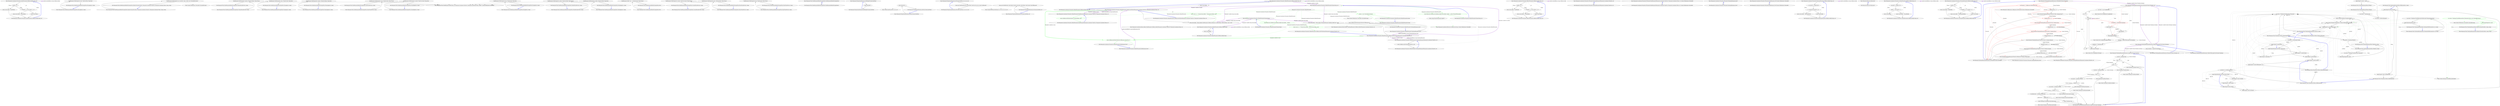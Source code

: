 digraph  {
n0 [label="Entry Humanizer.Localisation.Formatters.ArabicFormatter.GetResourceKey(string, int)", span="7-7", cluster="Humanizer.Localisation.Formatters.ArabicFormatter.GetResourceKey(string, int)"];
n1 [label="number == 2", span="10-10", cluster="Humanizer.Localisation.Formatters.ArabicFormatter.GetResourceKey(string, int)"];
n2 [label="return resourceKey + DualPostfix;", span="11-11", cluster="Humanizer.Localisation.Formatters.ArabicFormatter.GetResourceKey(string, int)"];
n3 [label="number >= 3 && number <= 10", span="14-14", cluster="Humanizer.Localisation.Formatters.ArabicFormatter.GetResourceKey(string, int)"];
n4 [label="return resourceKey + PluralPostfix;", span="15-15", cluster="Humanizer.Localisation.Formatters.ArabicFormatter.GetResourceKey(string, int)"];
n5 [label="return resourceKey;", span="17-17", cluster="Humanizer.Localisation.Formatters.ArabicFormatter.GetResourceKey(string, int)"];
n6 [label="Exit Humanizer.Localisation.Formatters.ArabicFormatter.GetResourceKey(string, int)", span="7-7", cluster="Humanizer.Localisation.Formatters.ArabicFormatter.GetResourceKey(string, int)"];
m1_5 [label="Entry Humanizer.Tests.DateHumanize.Verify(string, int, Humanizer.Localisation.TimeUnit, Humanizer.Localisation.Tense, double?, System.Globalization.CultureInfo)", span="30-30", cluster="Humanizer.Tests.DateHumanize.Verify(string, int, Humanizer.Localisation.TimeUnit, Humanizer.Localisation.Tense, double?, System.Globalization.CultureInfo)", file="DateHumanizeDefaultStrategyTests.cs"];
m1_0 [label="Entry Humanizer.Tests.DateHumanizeDefaultStrategyTests.DateHumanizeDefaultStrategyTests()", span="9-9", cluster="Humanizer.Tests.DateHumanizeDefaultStrategyTests.DateHumanizeDefaultStrategyTests()", file="DateHumanizeDefaultStrategyTests.cs"];
m1_1 [label="Exit Humanizer.Tests.DateHumanizeDefaultStrategyTests.DateHumanizeDefaultStrategyTests()", span="9-9", cluster="Humanizer.Tests.DateHumanizeDefaultStrategyTests.DateHumanizeDefaultStrategyTests()", file="DateHumanizeDefaultStrategyTests.cs"];
m1_15 [label="Entry Humanizer.Tests.DateHumanizeDefaultStrategyTests.HoursAgo(int, string)", span="65-65", cluster="Humanizer.Tests.DateHumanizeDefaultStrategyTests.HoursAgo(int, string)", file="DateHumanizeDefaultStrategyTests.cs"];
m1_16 [label="DateHumanize.Verify(expected, hours, TimeUnit.Hour, Tense.Past)", span="67-67", cluster="Humanizer.Tests.DateHumanizeDefaultStrategyTests.HoursAgo(int, string)", file="DateHumanizeDefaultStrategyTests.cs"];
m1_17 [label="Exit Humanizer.Tests.DateHumanizeDefaultStrategyTests.HoursAgo(int, string)", span="65-65", cluster="Humanizer.Tests.DateHumanizeDefaultStrategyTests.HoursAgo(int, string)", file="DateHumanizeDefaultStrategyTests.cs"];
m1_42 [label="Entry Humanizer.Tests.DateHumanizeDefaultStrategyTests.ExplicitCultureIsUsed(int, Humanizer.Localisation.TimeUnit, Humanizer.Localisation.Tense, string, string)", span="146-146", cluster="Humanizer.Tests.DateHumanizeDefaultStrategyTests.ExplicitCultureIsUsed(int, Humanizer.Localisation.TimeUnit, Humanizer.Localisation.Tense, string, string)", file="DateHumanizeDefaultStrategyTests.cs"];
m1_43 [label="DateHumanize.Verify(expected, unit, timeUnit, tense, culture: new CultureInfo(culture))", span="148-148", cluster="Humanizer.Tests.DateHumanizeDefaultStrategyTests.ExplicitCultureIsUsed(int, Humanizer.Localisation.TimeUnit, Humanizer.Localisation.Tense, string, string)", file="DateHumanizeDefaultStrategyTests.cs"];
m1_44 [label="Exit Humanizer.Tests.DateHumanizeDefaultStrategyTests.ExplicitCultureIsUsed(int, Humanizer.Localisation.TimeUnit, Humanizer.Localisation.Tense, string, string)", span="146-146", cluster="Humanizer.Tests.DateHumanizeDefaultStrategyTests.ExplicitCultureIsUsed(int, Humanizer.Localisation.TimeUnit, Humanizer.Localisation.Tense, string, string)", file="DateHumanizeDefaultStrategyTests.cs"];
m1_12 [label="Entry Humanizer.Tests.DateHumanizeDefaultStrategyTests.MinutesFromNow(int, string)", span="55-55", cluster="Humanizer.Tests.DateHumanizeDefaultStrategyTests.MinutesFromNow(int, string)", file="DateHumanizeDefaultStrategyTests.cs"];
m1_13 [label="DateHumanize.Verify(expected, minutes, TimeUnit.Minute, Tense.Future)", span="57-57", cluster="Humanizer.Tests.DateHumanizeDefaultStrategyTests.MinutesFromNow(int, string)", file="DateHumanizeDefaultStrategyTests.cs"];
m1_14 [label="Exit Humanizer.Tests.DateHumanizeDefaultStrategyTests.MinutesFromNow(int, string)", span="55-55", cluster="Humanizer.Tests.DateHumanizeDefaultStrategyTests.MinutesFromNow(int, string)", file="DateHumanizeDefaultStrategyTests.cs"];
m1_33 [label="Entry Humanizer.Tests.DateHumanizeDefaultStrategyTests.YearsAgo(int, string)", span="123-123", cluster="Humanizer.Tests.DateHumanizeDefaultStrategyTests.YearsAgo(int, string)", file="DateHumanizeDefaultStrategyTests.cs"];
m1_34 [label="DateHumanize.Verify(expected, years, TimeUnit.Year, Tense.Past)", span="125-125", cluster="Humanizer.Tests.DateHumanizeDefaultStrategyTests.YearsAgo(int, string)", file="DateHumanizeDefaultStrategyTests.cs"];
m1_35 [label="Exit Humanizer.Tests.DateHumanizeDefaultStrategyTests.YearsAgo(int, string)", span="123-123", cluster="Humanizer.Tests.DateHumanizeDefaultStrategyTests.YearsAgo(int, string)", file="DateHumanizeDefaultStrategyTests.cs"];
m1_9 [label="Entry Humanizer.Tests.DateHumanizeDefaultStrategyTests.MinutesAgo(int, string)", span="43-43", cluster="Humanizer.Tests.DateHumanizeDefaultStrategyTests.MinutesAgo(int, string)", file="DateHumanizeDefaultStrategyTests.cs"];
m1_10 [label="DateHumanize.Verify(expected, minutes, TimeUnit.Minute, Tense.Past)", span="45-45", cluster="Humanizer.Tests.DateHumanizeDefaultStrategyTests.MinutesAgo(int, string)", file="DateHumanizeDefaultStrategyTests.cs"];
m1_11 [label="Exit Humanizer.Tests.DateHumanizeDefaultStrategyTests.MinutesAgo(int, string)", span="43-43", cluster="Humanizer.Tests.DateHumanizeDefaultStrategyTests.MinutesAgo(int, string)", file="DateHumanizeDefaultStrategyTests.cs"];
m1_36 [label="Entry Humanizer.Tests.DateHumanizeDefaultStrategyTests.YearsFromNow(int, string)", span="131-131", cluster="Humanizer.Tests.DateHumanizeDefaultStrategyTests.YearsFromNow(int, string)", file="DateHumanizeDefaultStrategyTests.cs"];
m1_37 [label="DateHumanize.Verify(expected, years, TimeUnit.Year, Tense.Future)", span="133-133", cluster="Humanizer.Tests.DateHumanizeDefaultStrategyTests.YearsFromNow(int, string)", file="DateHumanizeDefaultStrategyTests.cs"];
m1_38 [label="Exit Humanizer.Tests.DateHumanizeDefaultStrategyTests.YearsFromNow(int, string)", span="131-131", cluster="Humanizer.Tests.DateHumanizeDefaultStrategyTests.YearsFromNow(int, string)", file="DateHumanizeDefaultStrategyTests.cs"];
m1_2 [label="Entry Humanizer.Tests.DateHumanizeDefaultStrategyTests.SecondsAgo(int, string)", span="19-19", cluster="Humanizer.Tests.DateHumanizeDefaultStrategyTests.SecondsAgo(int, string)", file="DateHumanizeDefaultStrategyTests.cs"];
m1_3 [label="DateHumanize.Verify(expected, seconds, TimeUnit.Second, Tense.Past)", span="21-21", cluster="Humanizer.Tests.DateHumanizeDefaultStrategyTests.SecondsAgo(int, string)", file="DateHumanizeDefaultStrategyTests.cs"];
m1_4 [label="Exit Humanizer.Tests.DateHumanizeDefaultStrategyTests.SecondsAgo(int, string)", span="19-19", cluster="Humanizer.Tests.DateHumanizeDefaultStrategyTests.SecondsAgo(int, string)", file="DateHumanizeDefaultStrategyTests.cs"];
m1_21 [label="Entry Humanizer.Tests.DateHumanizeDefaultStrategyTests.DaysAgo(int, string)", span="85-85", cluster="Humanizer.Tests.DateHumanizeDefaultStrategyTests.DaysAgo(int, string)", file="DateHumanizeDefaultStrategyTests.cs"];
m1_22 [label="DateHumanize.Verify(expected, days, TimeUnit.Day, Tense.Past)", span="87-87", cluster="Humanizer.Tests.DateHumanizeDefaultStrategyTests.DaysAgo(int, string)", file="DateHumanizeDefaultStrategyTests.cs"];
m1_23 [label="Exit Humanizer.Tests.DateHumanizeDefaultStrategyTests.DaysAgo(int, string)", span="85-85", cluster="Humanizer.Tests.DateHumanizeDefaultStrategyTests.DaysAgo(int, string)", file="DateHumanizeDefaultStrategyTests.cs"];
m1_30 [label="Entry Humanizer.Tests.DateHumanizeDefaultStrategyTests.MonthsFromNow(int, string)", span="115-115", cluster="Humanizer.Tests.DateHumanizeDefaultStrategyTests.MonthsFromNow(int, string)", file="DateHumanizeDefaultStrategyTests.cs"];
m1_31 [label="DateHumanize.Verify(expected, months, TimeUnit.Month, Tense.Future)", span="117-117", cluster="Humanizer.Tests.DateHumanizeDefaultStrategyTests.MonthsFromNow(int, string)", file="DateHumanizeDefaultStrategyTests.cs"];
m1_32 [label="Exit Humanizer.Tests.DateHumanizeDefaultStrategyTests.MonthsFromNow(int, string)", span="115-115", cluster="Humanizer.Tests.DateHumanizeDefaultStrategyTests.MonthsFromNow(int, string)", file="DateHumanizeDefaultStrategyTests.cs"];
m1_27 [label="Entry Humanizer.Tests.DateHumanizeDefaultStrategyTests.MonthsAgo(int, string)", span="105-105", cluster="Humanizer.Tests.DateHumanizeDefaultStrategyTests.MonthsAgo(int, string)", file="DateHumanizeDefaultStrategyTests.cs"];
m1_28 [label="DateHumanize.Verify(expected, months, TimeUnit.Month, Tense.Past)", span="107-107", cluster="Humanizer.Tests.DateHumanizeDefaultStrategyTests.MonthsAgo(int, string)", file="DateHumanizeDefaultStrategyTests.cs"];
m1_29 [label="Exit Humanizer.Tests.DateHumanizeDefaultStrategyTests.MonthsAgo(int, string)", span="105-105", cluster="Humanizer.Tests.DateHumanizeDefaultStrategyTests.MonthsAgo(int, string)", file="DateHumanizeDefaultStrategyTests.cs"];
m1_39 [label="Entry Humanizer.Tests.DateHumanizeDefaultStrategyTests.Now()", span="137-137", cluster="Humanizer.Tests.DateHumanizeDefaultStrategyTests.Now()", file="DateHumanizeDefaultStrategyTests.cs"];
m1_40 [label="DateHumanize.Verify(''now'', 0, TimeUnit.Year, Tense.Future)", span="139-139", cluster="Humanizer.Tests.DateHumanizeDefaultStrategyTests.Now()", file="DateHumanizeDefaultStrategyTests.cs"];
m1_41 [label="Exit Humanizer.Tests.DateHumanizeDefaultStrategyTests.Now()", span="137-137", cluster="Humanizer.Tests.DateHumanizeDefaultStrategyTests.Now()", file="DateHumanizeDefaultStrategyTests.cs"];
m1_6 [label="Entry Humanizer.Tests.DateHumanizeDefaultStrategyTests.SecondsFromNow(int, string)", span="29-29", cluster="Humanizer.Tests.DateHumanizeDefaultStrategyTests.SecondsFromNow(int, string)", file="DateHumanizeDefaultStrategyTests.cs"];
m1_7 [label="DateHumanize.Verify(expected, seconds, TimeUnit.Second, Tense.Future)", span="31-31", cluster="Humanizer.Tests.DateHumanizeDefaultStrategyTests.SecondsFromNow(int, string)", file="DateHumanizeDefaultStrategyTests.cs"];
m1_8 [label="Exit Humanizer.Tests.DateHumanizeDefaultStrategyTests.SecondsFromNow(int, string)", span="29-29", cluster="Humanizer.Tests.DateHumanizeDefaultStrategyTests.SecondsFromNow(int, string)", file="DateHumanizeDefaultStrategyTests.cs"];
m1_18 [label="Entry Humanizer.Tests.DateHumanizeDefaultStrategyTests.HoursFromNow(int, string)", span="75-75", cluster="Humanizer.Tests.DateHumanizeDefaultStrategyTests.HoursFromNow(int, string)", file="DateHumanizeDefaultStrategyTests.cs"];
m1_19 [label="DateHumanize.Verify(expected, hours, TimeUnit.Hour, Tense.Future)", span="77-77", cluster="Humanizer.Tests.DateHumanizeDefaultStrategyTests.HoursFromNow(int, string)", file="DateHumanizeDefaultStrategyTests.cs"];
m1_20 [label="Exit Humanizer.Tests.DateHumanizeDefaultStrategyTests.HoursFromNow(int, string)", span="75-75", cluster="Humanizer.Tests.DateHumanizeDefaultStrategyTests.HoursFromNow(int, string)", file="DateHumanizeDefaultStrategyTests.cs"];
m1_45 [label="Entry System.Globalization.CultureInfo.CultureInfo(string)", span="0-0", cluster="System.Globalization.CultureInfo.CultureInfo(string)", file="DateHumanizeDefaultStrategyTests.cs"];
m1_24 [label="Entry Humanizer.Tests.DateHumanizeDefaultStrategyTests.DaysFromNow(int, string)", span="95-95", cluster="Humanizer.Tests.DateHumanizeDefaultStrategyTests.DaysFromNow(int, string)", file="DateHumanizeDefaultStrategyTests.cs"];
m1_25 [label="DateHumanize.Verify(expected, days, TimeUnit.Day, Tense.Future)", span="97-97", cluster="Humanizer.Tests.DateHumanizeDefaultStrategyTests.DaysFromNow(int, string)", file="DateHumanizeDefaultStrategyTests.cs"];
m1_26 [label="Exit Humanizer.Tests.DateHumanizeDefaultStrategyTests.DaysFromNow(int, string)", span="95-95", cluster="Humanizer.Tests.DateHumanizeDefaultStrategyTests.DaysFromNow(int, string)", file="DateHumanizeDefaultStrategyTests.cs"];
m2_4 [label="Entry Humanizer.PrepositionsExtensions.AtMidnight(System.DateTime)", span="15-15", cluster="Humanizer.PrepositionsExtensions.AtMidnight(System.DateTime)", file="DefaultDateTimeHumanizeStrategy.cs"];
m2_5 [label="return date.At(0);", span="17-17", cluster="Humanizer.PrepositionsExtensions.AtMidnight(System.DateTime)", file="DefaultDateTimeHumanizeStrategy.cs"];
m2_6 [label="Exit Humanizer.PrepositionsExtensions.AtMidnight(System.DateTime)", span="15-15", cluster="Humanizer.PrepositionsExtensions.AtMidnight(System.DateTime)", file="DefaultDateTimeHumanizeStrategy.cs"];
m2_8 [label="Entry Humanizer.PrepositionsExtensions.AtNoon(System.DateTime)", span="25-25", cluster="Humanizer.PrepositionsExtensions.AtNoon(System.DateTime)", file="DefaultDateTimeHumanizeStrategy.cs"];
m2_9 [label="return date.At(12);", span="27-27", cluster="Humanizer.PrepositionsExtensions.AtNoon(System.DateTime)", file="DefaultDateTimeHumanizeStrategy.cs"];
m2_10 [label="Exit Humanizer.PrepositionsExtensions.AtNoon(System.DateTime)", span="25-25", cluster="Humanizer.PrepositionsExtensions.AtNoon(System.DateTime)", file="DefaultDateTimeHumanizeStrategy.cs"];
m2_7 [label="Entry System.DateTime.At(int, int, int, int)", span="5-5", cluster="System.DateTime.At(int, int, int, int)", file="DefaultDateTimeHumanizeStrategy.cs"];
m2_0 [label="Entry Humanizer.PrepositionsExtensions.At(System.DateTime, int, int, int, int)", span="5-5", cluster="Humanizer.PrepositionsExtensions.At(System.DateTime, int, int, int, int)", file="DefaultDateTimeHumanizeStrategy.cs"];
m2_1 [label="return new DateTime(date.Year, date.Month, date.Day, hour, min, second, millisecond);", span="7-7", cluster="Humanizer.PrepositionsExtensions.At(System.DateTime, int, int, int, int)", file="DefaultDateTimeHumanizeStrategy.cs"];
m2_2 [label="Exit Humanizer.PrepositionsExtensions.At(System.DateTime, int, int, int, int)", span="5-5", cluster="Humanizer.PrepositionsExtensions.At(System.DateTime, int, int, int, int)", file="DefaultDateTimeHumanizeStrategy.cs"];
m2_11 [label="Entry Humanizer.PrepositionsExtensions.In(System.DateTime, int)", span="36-36", cluster="Humanizer.PrepositionsExtensions.In(System.DateTime, int)", file="DefaultDateTimeHumanizeStrategy.cs"];
m2_12 [label="return new DateTime(year, date.Month, date.Day, date.Hour, date.Minute, date.Second, date.Millisecond);", span="38-38", cluster="Humanizer.PrepositionsExtensions.In(System.DateTime, int)", file="DefaultDateTimeHumanizeStrategy.cs"];
m2_13 [label="Exit Humanizer.PrepositionsExtensions.In(System.DateTime, int)", span="36-36", cluster="Humanizer.PrepositionsExtensions.In(System.DateTime, int)", file="DefaultDateTimeHumanizeStrategy.cs"];
m2_3 [label="Entry System.DateTime.DateTime(int, int, int, int, int, int, int)", span="0-0", cluster="System.DateTime.DateTime(int, int, int, int, int, int, int)", file="DefaultDateTimeHumanizeStrategy.cs"];
m3_34 [label="Entry Humanizer.Localisation.Formatters.DefaultFormatter.GetResourceKey(string, int)", span="100-100", cluster="Humanizer.Localisation.Formatters.DefaultFormatter.GetResourceKey(string, int)", file="DefaultFormatter.cs"];
m3_36 [label="return resourceKey;", span="102-102", cluster="Humanizer.Localisation.Formatters.DefaultFormatter.GetResourceKey(string, int)", file="DefaultFormatter.cs"];
m3_37 [label="Exit Humanizer.Localisation.Formatters.DefaultFormatter.GetResourceKey(string, int)", span="100-100", cluster="Humanizer.Localisation.Formatters.DefaultFormatter.GetResourceKey(string, int)", file="DefaultFormatter.cs"];
m3_0 [label="Entry Humanizer.Localisation.Formatters.DefaultFormatter.DefaultFormatter(string)", span="15-15", cluster="Humanizer.Localisation.Formatters.DefaultFormatter.DefaultFormatter(string)", file="DefaultFormatter.cs"];
m3_1 [label="_culture = new CultureInfo(localeCode)", span="17-17", cluster="Humanizer.Localisation.Formatters.DefaultFormatter.DefaultFormatter(string)", color=green, community=0, file="DefaultFormatter.cs"];
m3_2 [label="Exit Humanizer.Localisation.Formatters.DefaultFormatter.DefaultFormatter(string)", span="15-15", cluster="Humanizer.Localisation.Formatters.DefaultFormatter.DefaultFormatter(string)", file="DefaultFormatter.cs"];
m3_7 [label="Entry Humanizer.Localisation.Formatters.DefaultFormatter.GetResourceForDate(Humanizer.Localisation.TimeUnit, Humanizer.Localisation.Tense, int)", span="61-61", cluster="Humanizer.Localisation.Formatters.DefaultFormatter.GetResourceForDate(Humanizer.Localisation.TimeUnit, Humanizer.Localisation.Tense, int)", file="DefaultFormatter.cs"];
m3_19 [label="return count == 1 ? Format(resourceKey) : Format(resourceKey, count);", span="64-64", cluster="Humanizer.Localisation.Formatters.DefaultFormatter.GetResourceForDate(Humanizer.Localisation.TimeUnit, Humanizer.Localisation.Tense, int)", color=green, community=0, file="DefaultFormatter.cs"];
m3_18 [label="string resourceKey = ResourceKeys.DateHumanize.GetResourceKey(unit, timeUnitTense: timeUnitTense, count: count)", span="63-63", cluster="Humanizer.Localisation.Formatters.DefaultFormatter.GetResourceForDate(Humanizer.Localisation.TimeUnit, Humanizer.Localisation.Tense, int)", file="DefaultFormatter.cs"];
m3_20 [label="Exit Humanizer.Localisation.Formatters.DefaultFormatter.GetResourceForDate(Humanizer.Localisation.TimeUnit, Humanizer.Localisation.Tense, int)", span="61-61", cluster="Humanizer.Localisation.Formatters.DefaultFormatter.GetResourceForDate(Humanizer.Localisation.TimeUnit, Humanizer.Localisation.Tense, int)", file="DefaultFormatter.cs"];
m3_8 [label="Entry Humanizer.Localisation.Formatters.DefaultFormatter.DateHumanize(Humanizer.Localisation.TimeUnit, Humanizer.Localisation.Tense, int)", span="36-36", cluster="Humanizer.Localisation.Formatters.DefaultFormatter.DateHumanize(Humanizer.Localisation.TimeUnit, Humanizer.Localisation.Tense, int)", file="DefaultFormatter.cs"];
m3_9 [label="return GetResourceForDate(timeUnit, timeUnitTense, unit);", span="38-38", cluster="Humanizer.Localisation.Formatters.DefaultFormatter.DateHumanize(Humanizer.Localisation.TimeUnit, Humanizer.Localisation.Tense, int)", color=green, community=0, file="DefaultFormatter.cs"];
m3_10 [label="Exit Humanizer.Localisation.Formatters.DefaultFormatter.DateHumanize(Humanizer.Localisation.TimeUnit, Humanizer.Localisation.Tense, int)", span="36-36", cluster="Humanizer.Localisation.Formatters.DefaultFormatter.DateHumanize(Humanizer.Localisation.TimeUnit, Humanizer.Localisation.Tense, int)", file="DefaultFormatter.cs"];
m3_21 [label="Entry Humanizer.Localisation.ResourceKeys.DateHumanize.GetResourceKey(Humanizer.Localisation.TimeUnit, Humanizer.Localisation.Tense, int)", span="30-30", cluster="Humanizer.Localisation.ResourceKeys.DateHumanize.GetResourceKey(Humanizer.Localisation.TimeUnit, Humanizer.Localisation.Tense, int)", file="DefaultFormatter.cs"];
m3_15 [label="Entry Humanizer.Localisation.Formatters.DefaultFormatter.TimeSpanHumanize(Humanizer.Localisation.TimeUnit, int)", span="56-56", cluster="Humanizer.Localisation.Formatters.DefaultFormatter.TimeSpanHumanize(Humanizer.Localisation.TimeUnit, int)", file="DefaultFormatter.cs"];
m3_16 [label="return GetResourceForTimeSpan(timeUnit, unit);", span="58-58", cluster="Humanizer.Localisation.Formatters.DefaultFormatter.TimeSpanHumanize(Humanizer.Localisation.TimeUnit, int)", file="DefaultFormatter.cs"];
m3_17 [label="Exit Humanizer.Localisation.Formatters.DefaultFormatter.TimeSpanHumanize(Humanizer.Localisation.TimeUnit, int)", span="56-56", cluster="Humanizer.Localisation.Formatters.DefaultFormatter.TimeSpanHumanize(Humanizer.Localisation.TimeUnit, int)", file="DefaultFormatter.cs"];
m3_23 [label="Entry Humanizer.Localisation.Formatters.DefaultFormatter.Format(string, int)", span="89-89", cluster="Humanizer.Localisation.Formatters.DefaultFormatter.Format(string, int)", file="DefaultFormatter.cs"];
m3_32 [label="return Resources.GetResource(GetResourceKey(resourceKey, number), _culture).FormatWith(number);", span="91-91", cluster="Humanizer.Localisation.Formatters.DefaultFormatter.Format(string, int)", color=green, community=0, file="DefaultFormatter.cs"];
m3_33 [label="Exit Humanizer.Localisation.Formatters.DefaultFormatter.Format(string, int)", span="89-89", cluster="Humanizer.Localisation.Formatters.DefaultFormatter.Format(string, int)", file="DefaultFormatter.cs"];
m3_14 [label="Entry Humanizer.Localisation.Formatters.DefaultFormatter.GetResourceForTimeSpan(Humanizer.Localisation.TimeUnit, int)", span="67-67", cluster="Humanizer.Localisation.Formatters.DefaultFormatter.GetResourceForTimeSpan(Humanizer.Localisation.TimeUnit, int)", file="DefaultFormatter.cs"];
m3_25 [label="return count == 1 ? Format(resourceKey) : Format(resourceKey, count);", span="70-70", cluster="Humanizer.Localisation.Formatters.DefaultFormatter.GetResourceForTimeSpan(Humanizer.Localisation.TimeUnit, int)", color=green, community=0, file="DefaultFormatter.cs"];
m3_24 [label="string resourceKey = ResourceKeys.TimeSpanHumanize.GetResourceKey(unit, count)", span="69-69", cluster="Humanizer.Localisation.Formatters.DefaultFormatter.GetResourceForTimeSpan(Humanizer.Localisation.TimeUnit, int)", file="DefaultFormatter.cs"];
m3_26 [label="Exit Humanizer.Localisation.Formatters.DefaultFormatter.GetResourceForTimeSpan(Humanizer.Localisation.TimeUnit, int)", span="67-67", cluster="Humanizer.Localisation.Formatters.DefaultFormatter.GetResourceForTimeSpan(Humanizer.Localisation.TimeUnit, int)", file="DefaultFormatter.cs"];
m3_35 [label="Entry string.FormatWith(params object[])", span="15-15", cluster="string.FormatWith(params object[])", file="DefaultFormatter.cs"];
m3_22 [label="Entry Humanizer.Localisation.Formatters.DefaultFormatter.Format(string)", span="78-78", cluster="Humanizer.Localisation.Formatters.DefaultFormatter.Format(string)", file="DefaultFormatter.cs"];
m3_28 [label="return Resources.GetResource(GetResourceKey(resourceKey), _culture);", span="80-80", cluster="Humanizer.Localisation.Formatters.DefaultFormatter.Format(string)", color=green, community=0, file="DefaultFormatter.cs"];
m3_29 [label="Exit Humanizer.Localisation.Formatters.DefaultFormatter.Format(string)", span="78-78", cluster="Humanizer.Localisation.Formatters.DefaultFormatter.Format(string)", file="DefaultFormatter.cs"];
m3_27 [label="Entry Humanizer.Localisation.ResourceKeys.TimeSpanHumanize.GetResourceKey(Humanizer.Localisation.TimeUnit, int)", span="22-22", cluster="Humanizer.Localisation.ResourceKeys.TimeSpanHumanize.GetResourceKey(Humanizer.Localisation.TimeUnit, int)", file="DefaultFormatter.cs"];
m3_30 [label="Entry Humanizer.Localisation.Formatters.DefaultFormatter.GetResourceKey(string)", span="110-110", cluster="Humanizer.Localisation.Formatters.DefaultFormatter.GetResourceKey(string)", file="DefaultFormatter.cs"];
m3_38 [label="return resourceKey;", span="112-112", cluster="Humanizer.Localisation.Formatters.DefaultFormatter.GetResourceKey(string)", file="DefaultFormatter.cs"];
m3_39 [label="Exit Humanizer.Localisation.Formatters.DefaultFormatter.GetResourceKey(string)", span="110-110", cluster="Humanizer.Localisation.Formatters.DefaultFormatter.GetResourceKey(string)", file="DefaultFormatter.cs"];
m3_31 [label="Entry Humanizer.Localisation.Resources.GetResource(string, System.Globalization.CultureInfo)", span="18-18", cluster="Humanizer.Localisation.Resources.GetResource(string, System.Globalization.CultureInfo)", file="DefaultFormatter.cs"];
m3_11 [label="Entry Humanizer.Localisation.Formatters.DefaultFormatter.TimeSpanHumanize_Zero()", span="45-45", cluster="Humanizer.Localisation.Formatters.DefaultFormatter.TimeSpanHumanize_Zero()", file="DefaultFormatter.cs"];
m3_12 [label="return GetResourceForTimeSpan(TimeUnit.Millisecond, 0);", span="47-47", cluster="Humanizer.Localisation.Formatters.DefaultFormatter.TimeSpanHumanize_Zero()", file="DefaultFormatter.cs"];
m3_13 [label="Exit Humanizer.Localisation.Formatters.DefaultFormatter.TimeSpanHumanize_Zero()", span="45-45", cluster="Humanizer.Localisation.Formatters.DefaultFormatter.TimeSpanHumanize_Zero()", file="DefaultFormatter.cs"];
m3_4 [label="Entry Humanizer.Localisation.Formatters.DefaultFormatter.DateHumanize_Now()", span="24-24", cluster="Humanizer.Localisation.Formatters.DefaultFormatter.DateHumanize_Now()", file="DefaultFormatter.cs"];
m3_5 [label="return GetResourceForDate(TimeUnit.Millisecond, Tense.Past, 0);", span="26-26", cluster="Humanizer.Localisation.Formatters.DefaultFormatter.DateHumanize_Now()", color=green, community=0, file="DefaultFormatter.cs"];
m3_6 [label="Exit Humanizer.Localisation.Formatters.DefaultFormatter.DateHumanize_Now()", span="24-24", cluster="Humanizer.Localisation.Formatters.DefaultFormatter.DateHumanize_Now()", file="DefaultFormatter.cs"];
m3_3 [label="Entry System.Globalization.CultureInfo.CultureInfo(string)", span="0-0", cluster="System.Globalization.CultureInfo.CultureInfo(string)", file="DefaultFormatter.cs"];
m3_40 [label="Humanizer.Localisation.Formatters.DefaultFormatter", span="", file="DefaultFormatter.cs"];
m4_0 [label="Entry Humanizer.Localisation.Formatters.HebrewFormatter.GetResourceKey(string, int)", span="7-7", cluster="Humanizer.Localisation.Formatters.HebrewFormatter.GetResourceKey(string, int)", file="HebrewFormatter.cs"];
m4_1 [label="number == 2", span="10-10", cluster="Humanizer.Localisation.Formatters.HebrewFormatter.GetResourceKey(string, int)", file="HebrewFormatter.cs"];
m4_2 [label="return resourceKey + DualPostfix;", span="11-11", cluster="Humanizer.Localisation.Formatters.HebrewFormatter.GetResourceKey(string, int)", file="HebrewFormatter.cs"];
m4_3 [label="number >= 3 && number <= 10", span="15-15", cluster="Humanizer.Localisation.Formatters.HebrewFormatter.GetResourceKey(string, int)", file="HebrewFormatter.cs"];
m4_4 [label="return resourceKey + PluralPostfix;", span="16-16", cluster="Humanizer.Localisation.Formatters.HebrewFormatter.GetResourceKey(string, int)", file="HebrewFormatter.cs"];
m4_5 [label="return resourceKey;", span="18-18", cluster="Humanizer.Localisation.Formatters.HebrewFormatter.GetResourceKey(string, int)", file="HebrewFormatter.cs"];
m4_6 [label="Exit Humanizer.Localisation.Formatters.HebrewFormatter.GetResourceKey(string, int)", span="7-7", cluster="Humanizer.Localisation.Formatters.HebrewFormatter.GetResourceKey(string, int)", file="HebrewFormatter.cs"];
m5_6 [label="Entry Humanizer.Localisation.Formatters.IFormatter.TimeSpanHumanize(Humanizer.Localisation.TimeUnit, int)", span="40-40", cluster="Humanizer.Localisation.Formatters.IFormatter.TimeSpanHumanize(Humanizer.Localisation.TimeUnit, int)", file="IFormatter.cs"];
m5_7 [label="Exit Humanizer.Localisation.Formatters.IFormatter.TimeSpanHumanize(Humanizer.Localisation.TimeUnit, int)", span="40-40", cluster="Humanizer.Localisation.Formatters.IFormatter.TimeSpanHumanize(Humanizer.Localisation.TimeUnit, int)", file="IFormatter.cs"];
m5_2 [label="Entry Humanizer.Localisation.Formatters.IFormatter.DateHumanize(Humanizer.Localisation.TimeUnit, Humanizer.Localisation.Tense, int, System.Globalization.CultureInfo)", span="26-26", cluster="Humanizer.Localisation.Formatters.IFormatter.DateHumanize(Humanizer.Localisation.TimeUnit, Humanizer.Localisation.Tense, int, System.Globalization.CultureInfo)", file="IFormatter.cs"];
m5_3 [label="Exit Humanizer.Localisation.Formatters.IFormatter.DateHumanize(Humanizer.Localisation.TimeUnit, Humanizer.Localisation.Tense, int, System.Globalization.CultureInfo)", span="26-26", cluster="Humanizer.Localisation.Formatters.IFormatter.DateHumanize(Humanizer.Localisation.TimeUnit, Humanizer.Localisation.Tense, int, System.Globalization.CultureInfo)", file="IFormatter.cs"];
m5_4 [label="Entry Humanizer.Localisation.Formatters.IFormatter.TimeSpanHumanize_Zero()", span="32-32", cluster="Humanizer.Localisation.Formatters.IFormatter.TimeSpanHumanize_Zero()", file="IFormatter.cs"];
m5_5 [label="Exit Humanizer.Localisation.Formatters.IFormatter.TimeSpanHumanize_Zero()", span="32-32", cluster="Humanizer.Localisation.Formatters.IFormatter.TimeSpanHumanize_Zero()", file="IFormatter.cs"];
m5_0 [label="Entry Humanizer.Localisation.Formatters.IFormatter.DateHumanize_Now(System.Globalization.CultureInfo)", span="16-16", cluster="Humanizer.Localisation.Formatters.IFormatter.DateHumanize_Now(System.Globalization.CultureInfo)", file="IFormatter.cs"];
m5_1 [label="Exit Humanizer.Localisation.Formatters.IFormatter.DateHumanize_Now(System.Globalization.CultureInfo)", span="16-16", cluster="Humanizer.Localisation.Formatters.IFormatter.DateHumanize_Now(System.Globalization.CultureInfo)", file="IFormatter.cs"];
m6_0 [label="Entry Humanizer.Localisation.Formatters.RomanianFormatter.GetResourceKey(string, int)", span="6-6", cluster="Humanizer.Localisation.Formatters.RomanianFormatter.GetResourceKey(string, int)", file="RomanianFormatter.cs"];
m6_1 [label="var mod100 = number%100", span="8-8", cluster="Humanizer.Localisation.Formatters.RomanianFormatter.GetResourceKey(string, int)", file="RomanianFormatter.cs"];
m6_3 [label="return resourceKey;", span="12-12", cluster="Humanizer.Localisation.Formatters.RomanianFormatter.GetResourceKey(string, int)", file="RomanianFormatter.cs"];
m6_4 [label="return resourceKey + Above20PostFix;", span="15-15", cluster="Humanizer.Localisation.Formatters.RomanianFormatter.GetResourceKey(string, int)", file="RomanianFormatter.cs"];
m6_2 [label="0 < mod100 && mod100 < 20", span="10-10", cluster="Humanizer.Localisation.Formatters.RomanianFormatter.GetResourceKey(string, int)", file="RomanianFormatter.cs"];
m6_5 [label="Exit Humanizer.Localisation.Formatters.RomanianFormatter.GetResourceKey(string, int)", span="6-6", cluster="Humanizer.Localisation.Formatters.RomanianFormatter.GetResourceKey(string, int)", file="RomanianFormatter.cs"];
m7_0 [label="Entry Humanizer.Resources.Resources()", span="31-31", cluster="Humanizer.Resources.Resources()", file="RussianFormatter.cs"];
m7_1 [label="Exit Humanizer.Resources.Resources()", span="31-31", cluster="Humanizer.Resources.Resources()", file="RussianFormatter.cs"];
m8_0 [label="Entry Humanizer.Localisation.Formatters.SerbianFormatter.GetResourceKey(string, int)", span="6-6", cluster="Humanizer.Localisation.Formatters.SerbianFormatter.GetResourceKey(string, int)", file="SerbianFormatter.cs"];
m8_1 [label="int mod10 = number % 10", span="8-8", cluster="Humanizer.Localisation.Formatters.SerbianFormatter.GetResourceKey(string, int)", file="SerbianFormatter.cs"];
m8_3 [label="return resourceKey + PaucalPostfix;", span="11-11", cluster="Humanizer.Localisation.Formatters.SerbianFormatter.GetResourceKey(string, int)", file="SerbianFormatter.cs"];
m8_4 [label="return resourceKey;", span="13-13", cluster="Humanizer.Localisation.Formatters.SerbianFormatter.GetResourceKey(string, int)", file="SerbianFormatter.cs"];
m8_2 [label="mod10 > 1 && mod10 < 5", span="10-10", cluster="Humanizer.Localisation.Formatters.SerbianFormatter.GetResourceKey(string, int)", file="SerbianFormatter.cs"];
m8_5 [label="Exit Humanizer.Localisation.Formatters.SerbianFormatter.GetResourceKey(string, int)", span="6-6", cluster="Humanizer.Localisation.Formatters.SerbianFormatter.GetResourceKey(string, int)", file="SerbianFormatter.cs"];
m9_0 [label="Entry Humanizer.Localisation.Formatters.SlovenianFormatter.GetResourceKey(string, int)", span="7-7", cluster="Humanizer.Localisation.Formatters.SlovenianFormatter.GetResourceKey(string, int)", file="SlovenianFormatter.cs"];
m9_1 [label="number == 2", span="9-9", cluster="Humanizer.Localisation.Formatters.SlovenianFormatter.GetResourceKey(string, int)", file="SlovenianFormatter.cs"];
m9_2 [label="return resourceKey + DualPostfix;", span="10-10", cluster="Humanizer.Localisation.Formatters.SlovenianFormatter.GetResourceKey(string, int)", file="SlovenianFormatter.cs"];
m9_3 [label="number == 3 || number == 4", span="13-13", cluster="Humanizer.Localisation.Formatters.SlovenianFormatter.GetResourceKey(string, int)", file="SlovenianFormatter.cs"];
m9_4 [label="return resourceKey + TrialQuadralPostfix;", span="14-14", cluster="Humanizer.Localisation.Formatters.SlovenianFormatter.GetResourceKey(string, int)", file="SlovenianFormatter.cs"];
m9_5 [label="return resourceKey;", span="16-16", cluster="Humanizer.Localisation.Formatters.SlovenianFormatter.GetResourceKey(string, int)", file="SlovenianFormatter.cs"];
m9_6 [label="Exit Humanizer.Localisation.Formatters.SlovenianFormatter.GetResourceKey(string, int)", span="7-7", cluster="Humanizer.Localisation.Formatters.SlovenianFormatter.GetResourceKey(string, int)", file="SlovenianFormatter.cs"];
m10_14 [label="Entry Humanizer.TimeSpanHumanizeExtensions.GetTimePart(System.TimeSpan)", span="38-38", cluster="Humanizer.TimeSpanHumanizeExtensions.GetTimePart(System.TimeSpan)", file="TimeSpanHumanizeExtensions.cs"];
m10_18 [label="var formatter = Configurator.GetFormatter(null)", span="40-40", cluster="Humanizer.TimeSpanHumanizeExtensions.GetTimePart(System.TimeSpan)", color=red, community=0, file="TimeSpanHumanizeExtensions.cs"];
m10_19 [label="timespan.Days >= 7", span="41-41", cluster="Humanizer.TimeSpanHumanizeExtensions.GetTimePart(System.TimeSpan)", file="TimeSpanHumanizeExtensions.cs"];
m10_20 [label="return formatter.TimeSpanHumanize(TimeUnit.Week, timespan.Days/7);", span="42-42", cluster="Humanizer.TimeSpanHumanizeExtensions.GetTimePart(System.TimeSpan)", file="TimeSpanHumanizeExtensions.cs"];
m10_22 [label="return formatter.TimeSpanHumanize(TimeUnit.Day, timespan.Days);", span="45-45", cluster="Humanizer.TimeSpanHumanizeExtensions.GetTimePart(System.TimeSpan)", color=red, community=0, file="TimeSpanHumanizeExtensions.cs"];
m10_24 [label="return formatter.TimeSpanHumanize(TimeUnit.Hour, timespan.Hours);", span="48-48", cluster="Humanizer.TimeSpanHumanizeExtensions.GetTimePart(System.TimeSpan)", color=red, community=0, file="TimeSpanHumanizeExtensions.cs"];
m10_26 [label="return formatter.TimeSpanHumanize(TimeUnit.Minute, timespan.Minutes);", span="51-51", cluster="Humanizer.TimeSpanHumanizeExtensions.GetTimePart(System.TimeSpan)", file="TimeSpanHumanizeExtensions.cs"];
m10_28 [label="return formatter.TimeSpanHumanize(TimeUnit.Second, timespan.Seconds);", span="54-54", cluster="Humanizer.TimeSpanHumanizeExtensions.GetTimePart(System.TimeSpan)", file="TimeSpanHumanizeExtensions.cs"];
m10_30 [label="return formatter.TimeSpanHumanize(TimeUnit.Millisecond, timespan.Milliseconds);", span="57-57", cluster="Humanizer.TimeSpanHumanizeExtensions.GetTimePart(System.TimeSpan)", file="TimeSpanHumanizeExtensions.cs"];
m10_31 [label="return formatter.TimeSpanHumanize_Zero();", span="59-59", cluster="Humanizer.TimeSpanHumanizeExtensions.GetTimePart(System.TimeSpan)", file="TimeSpanHumanizeExtensions.cs"];
m10_21 [label="timespan.Days >= 1", span="44-44", cluster="Humanizer.TimeSpanHumanizeExtensions.GetTimePart(System.TimeSpan)", color=red, community=0, file="TimeSpanHumanizeExtensions.cs"];
m10_23 [label="timespan.Hours >= 1", span="47-47", cluster="Humanizer.TimeSpanHumanizeExtensions.GetTimePart(System.TimeSpan)", file="TimeSpanHumanizeExtensions.cs"];
m10_25 [label="timespan.Minutes >= 1", span="50-50", cluster="Humanizer.TimeSpanHumanizeExtensions.GetTimePart(System.TimeSpan)", file="TimeSpanHumanizeExtensions.cs"];
m10_27 [label="timespan.Seconds >= 1", span="53-53", cluster="Humanizer.TimeSpanHumanizeExtensions.GetTimePart(System.TimeSpan)", file="TimeSpanHumanizeExtensions.cs"];
m10_29 [label="timespan.Milliseconds >= 1", span="56-56", cluster="Humanizer.TimeSpanHumanizeExtensions.GetTimePart(System.TimeSpan)", file="TimeSpanHumanizeExtensions.cs"];
m10_32 [label="Exit Humanizer.TimeSpanHumanizeExtensions.GetTimePart(System.TimeSpan)", span="38-38", cluster="Humanizer.TimeSpanHumanizeExtensions.GetTimePart(System.TimeSpan)", file="TimeSpanHumanizeExtensions.cs"];
m10_13 [label="Entry System.Text.StringBuilder.StringBuilder()", span="0-0", cluster="System.Text.StringBuilder.StringBuilder()", file="TimeSpanHumanizeExtensions.cs"];
m10_38 [label="Entry Humanizer.TimeSpanHumanizeExtensions.LargestUnit(System.TimeSpan)", span="67-67", cluster="Humanizer.TimeSpanHumanizeExtensions.LargestUnit(System.TimeSpan)", file="TimeSpanHumanizeExtensions.cs"];
m10_39 [label="var days = timeSpan.Days", span="69-69", cluster="Humanizer.TimeSpanHumanizeExtensions.LargestUnit(System.TimeSpan)", file="TimeSpanHumanizeExtensions.cs"];
m10_40 [label="days >= 7", span="70-70", cluster="Humanizer.TimeSpanHumanizeExtensions.LargestUnit(System.TimeSpan)", file="TimeSpanHumanizeExtensions.cs"];
m10_41 [label="return TimeSpan.FromDays((days/7) * 7);", span="71-71", cluster="Humanizer.TimeSpanHumanizeExtensions.LargestUnit(System.TimeSpan)", file="TimeSpanHumanizeExtensions.cs"];
m10_42 [label="days >= 1", span="72-72", cluster="Humanizer.TimeSpanHumanizeExtensions.LargestUnit(System.TimeSpan)", file="TimeSpanHumanizeExtensions.cs"];
m10_43 [label="return TimeSpan.FromDays(days);", span="73-73", cluster="Humanizer.TimeSpanHumanizeExtensions.LargestUnit(System.TimeSpan)", file="TimeSpanHumanizeExtensions.cs"];
m10_44 [label="var hours = timeSpan.Hours", span="75-75", cluster="Humanizer.TimeSpanHumanizeExtensions.LargestUnit(System.TimeSpan)", file="TimeSpanHumanizeExtensions.cs"];
m10_45 [label="hours >= 1", span="76-76", cluster="Humanizer.TimeSpanHumanizeExtensions.LargestUnit(System.TimeSpan)", file="TimeSpanHumanizeExtensions.cs"];
m10_46 [label="return TimeSpan.FromHours(hours);", span="77-77", cluster="Humanizer.TimeSpanHumanizeExtensions.LargestUnit(System.TimeSpan)", file="TimeSpanHumanizeExtensions.cs"];
m10_47 [label="var minutes = timeSpan.Minutes", span="79-79", cluster="Humanizer.TimeSpanHumanizeExtensions.LargestUnit(System.TimeSpan)", file="TimeSpanHumanizeExtensions.cs"];
m10_48 [label="minutes >= 1", span="80-80", cluster="Humanizer.TimeSpanHumanizeExtensions.LargestUnit(System.TimeSpan)", file="TimeSpanHumanizeExtensions.cs"];
m10_49 [label="return TimeSpan.FromMinutes(minutes);", span="81-81", cluster="Humanizer.TimeSpanHumanizeExtensions.LargestUnit(System.TimeSpan)", file="TimeSpanHumanizeExtensions.cs"];
m10_50 [label="var seconds = timeSpan.Seconds", span="83-83", cluster="Humanizer.TimeSpanHumanizeExtensions.LargestUnit(System.TimeSpan)", file="TimeSpanHumanizeExtensions.cs"];
m10_51 [label="seconds >= 1", span="84-84", cluster="Humanizer.TimeSpanHumanizeExtensions.LargestUnit(System.TimeSpan)", file="TimeSpanHumanizeExtensions.cs"];
m10_52 [label="return TimeSpan.FromSeconds(seconds);", span="85-85", cluster="Humanizer.TimeSpanHumanizeExtensions.LargestUnit(System.TimeSpan)", file="TimeSpanHumanizeExtensions.cs"];
m10_53 [label="var milliseconds = timeSpan.Milliseconds", span="87-87", cluster="Humanizer.TimeSpanHumanizeExtensions.LargestUnit(System.TimeSpan)", file="TimeSpanHumanizeExtensions.cs"];
m10_54 [label="milliseconds >= 1", span="88-88", cluster="Humanizer.TimeSpanHumanizeExtensions.LargestUnit(System.TimeSpan)", file="TimeSpanHumanizeExtensions.cs"];
m10_55 [label="return TimeSpan.FromMilliseconds(milliseconds);", span="89-89", cluster="Humanizer.TimeSpanHumanizeExtensions.LargestUnit(System.TimeSpan)", file="TimeSpanHumanizeExtensions.cs"];
m10_56 [label="return TimeSpan.Zero;", span="91-91", cluster="Humanizer.TimeSpanHumanizeExtensions.LargestUnit(System.TimeSpan)", file="TimeSpanHumanizeExtensions.cs"];
m10_57 [label="Exit Humanizer.TimeSpanHumanizeExtensions.LargestUnit(System.TimeSpan)", span="67-67", cluster="Humanizer.TimeSpanHumanizeExtensions.LargestUnit(System.TimeSpan)", file="TimeSpanHumanizeExtensions.cs"];
m10_60 [label="Entry System.TimeSpan.FromMinutes(double)", span="0-0", cluster="System.TimeSpan.FromMinutes(double)", file="TimeSpanHumanizeExtensions.cs"];
m10_17 [label="Entry System.Text.StringBuilder.ToString()", span="0-0", cluster="System.Text.StringBuilder.ToString()", file="TimeSpanHumanizeExtensions.cs"];
m10_35 [label="Entry Humanizer.Localisation.Formatters.IFormatter.TimeSpanHumanize_Zero()", span="32-32", cluster="Humanizer.Localisation.Formatters.IFormatter.TimeSpanHumanize_Zero()", file="TimeSpanHumanizeExtensions.cs"];
m10_15 [label="Entry System.Text.StringBuilder.Append(string)", span="0-0", cluster="System.Text.StringBuilder.Append(string)", file="TimeSpanHumanizeExtensions.cs"];
m10_61 [label="Entry System.TimeSpan.FromSeconds(double)", span="0-0", cluster="System.TimeSpan.FromSeconds(double)", file="TimeSpanHumanizeExtensions.cs"];
m10_0 [label="Entry Humanizer.TimeSpanHumanizeExtensions.Humanize(System.TimeSpan, int)", span="18-18", cluster="Humanizer.TimeSpanHumanizeExtensions.Humanize(System.TimeSpan, int)", file="TimeSpanHumanizeExtensions.cs"];
m10_1 [label="var result = new StringBuilder()", span="20-20", cluster="Humanizer.TimeSpanHumanizeExtensions.Humanize(System.TimeSpan, int)", file="TimeSpanHumanizeExtensions.cs"];
m10_3 [label="i < precision", span="21-21", cluster="Humanizer.TimeSpanHumanizeExtensions.Humanize(System.TimeSpan, int)", file="TimeSpanHumanizeExtensions.cs"];
m10_4 [label="var timePart = GetTimePart(timeSpan)", span="23-23", cluster="Humanizer.TimeSpanHumanizeExtensions.Humanize(System.TimeSpan, int)", color=red, community=0, file="TimeSpanHumanizeExtensions.cs"];
m10_8 [label="timeSpan = TakeOutTheLargestUnit(timeSpan)", span="30-30", cluster="Humanizer.TimeSpanHumanizeExtensions.Humanize(System.TimeSpan, int)", file="TimeSpanHumanizeExtensions.cs"];
m10_2 [label="int i = 0", span="21-21", cluster="Humanizer.TimeSpanHumanizeExtensions.Humanize(System.TimeSpan, int)", file="TimeSpanHumanizeExtensions.cs"];
m10_5 [label="result.Length > 0", span="25-25", cluster="Humanizer.TimeSpanHumanizeExtensions.Humanize(System.TimeSpan, int)", file="TimeSpanHumanizeExtensions.cs"];
m10_6 [label="result.Append('', '')", span="26-26", cluster="Humanizer.TimeSpanHumanizeExtensions.Humanize(System.TimeSpan, int)", file="TimeSpanHumanizeExtensions.cs"];
m10_7 [label="result.Append(timePart)", span="28-28", cluster="Humanizer.TimeSpanHumanizeExtensions.Humanize(System.TimeSpan, int)", file="TimeSpanHumanizeExtensions.cs"];
m10_11 [label="return result.ToString();", span="35-35", cluster="Humanizer.TimeSpanHumanizeExtensions.Humanize(System.TimeSpan, int)", file="TimeSpanHumanizeExtensions.cs"];
m10_10 [label="i++", span="21-21", cluster="Humanizer.TimeSpanHumanizeExtensions.Humanize(System.TimeSpan, int)", file="TimeSpanHumanizeExtensions.cs"];
m10_9 [label="timeSpan == TimeSpan.Zero", span="31-31", cluster="Humanizer.TimeSpanHumanizeExtensions.Humanize(System.TimeSpan, int)", file="TimeSpanHumanizeExtensions.cs"];
m10_12 [label="Exit Humanizer.TimeSpanHumanizeExtensions.Humanize(System.TimeSpan, int)", span="18-18", cluster="Humanizer.TimeSpanHumanizeExtensions.Humanize(System.TimeSpan, int)", file="TimeSpanHumanizeExtensions.cs"];
m10_59 [label="Entry System.TimeSpan.FromHours(double)", span="0-0", cluster="System.TimeSpan.FromHours(double)", file="TimeSpanHumanizeExtensions.cs"];
m10_62 [label="Entry System.TimeSpan.FromMilliseconds(double)", span="0-0", cluster="System.TimeSpan.FromMilliseconds(double)", file="TimeSpanHumanizeExtensions.cs"];
m10_16 [label="Entry Humanizer.TimeSpanHumanizeExtensions.TakeOutTheLargestUnit(System.TimeSpan)", span="62-62", cluster="Humanizer.TimeSpanHumanizeExtensions.TakeOutTheLargestUnit(System.TimeSpan)", file="TimeSpanHumanizeExtensions.cs"];
m10_36 [label="return timeSpan - LargestUnit(timeSpan);", span="64-64", cluster="Humanizer.TimeSpanHumanizeExtensions.TakeOutTheLargestUnit(System.TimeSpan)", file="TimeSpanHumanizeExtensions.cs"];
m10_37 [label="Exit Humanizer.TimeSpanHumanizeExtensions.TakeOutTheLargestUnit(System.TimeSpan)", span="62-62", cluster="Humanizer.TimeSpanHumanizeExtensions.TakeOutTheLargestUnit(System.TimeSpan)", file="TimeSpanHumanizeExtensions.cs"];
m10_58 [label="Entry System.TimeSpan.FromDays(double)", span="0-0", cluster="System.TimeSpan.FromDays(double)", file="TimeSpanHumanizeExtensions.cs"];
m10_34 [label="Entry Humanizer.Localisation.Formatters.IFormatter.TimeSpanHumanize(Humanizer.Localisation.TimeUnit, int)", span="40-40", cluster="Humanizer.Localisation.Formatters.IFormatter.TimeSpanHumanize(Humanizer.Localisation.TimeUnit, int)", file="TimeSpanHumanizeExtensions.cs"];
m10_33 [label="Entry Humanizer.Configuration.Configurator.GetFormatter(System.Globalization.CultureInfo)", span="66-66", cluster="Humanizer.Configuration.Configurator.GetFormatter(System.Globalization.CultureInfo)", file="TimeSpanHumanizeExtensions.cs"];
m11_31 [label="Exit Humanizer.Tests.TimeSpanHumanizeTests.Milliseconds(int, string)", span="64-64", cluster="Humanizer.Tests.TimeSpanHumanizeTests.Milliseconds(int, string)", file="TimeSpanHumanizeTests.cs"];
m11_22 [label="var feb11th = On.February.The(11)", span="36-36", cluster="Humanizer.Tests.FluentDate.OnTests.OnFebruaryThe()", file="TimeSpanHumanizeTests.cs"];
m11_18 [label="Assert.Equal(0, dec4th.Second)", span="29-29", cluster="Humanizer.Tests.FluentDate.OnTests.OnDecemberThe4th()", file="TimeSpanHumanizeTests.cs"];
m11_19 [label="Assert.Equal(0, dec4th.Millisecond)", span="30-30", cluster="Humanizer.Tests.FluentDate.OnTests.OnDecemberThe4th()", file="TimeSpanHumanizeTests.cs"];
m11_20 [label="Exit Humanizer.Tests.FluentDate.OnTests.OnDecemberThe4th()", span="21-21", cluster="Humanizer.Tests.FluentDate.OnTests.OnDecemberThe4th()", file="TimeSpanHumanizeTests.cs"];
m11_21 [label="Entry Humanizer.Tests.FluentDate.OnTests.OnFebruaryThe()", span="34-34", cluster="Humanizer.Tests.FluentDate.OnTests.OnFebruaryThe()", file="TimeSpanHumanizeTests.cs"];
m11_32 [label="Entry System.TimeSpan.FromMilliseconds(double)", span="0-0", cluster="System.TimeSpan.FromMilliseconds(double)", file="TimeSpanHumanizeTests.cs"];
m11_8 [label="Assert.Equal(0, jan23rd.Millisecond)", span="17-17", cluster="Humanizer.Tests.FluentDate.OnTests.OnJanuaryThe23rd()", file="TimeSpanHumanizeTests.cs"];
m11_10 [label="var actual = TimeSpan.FromDays(days).Humanize()", span="26-26", cluster="Humanizer.Tests.TimeSpanHumanizeTests.Days(int, string)", file="TimeSpanHumanizeTests.cs"];
m11_0 [label="Entry Humanizer.Tests.FluentDate.OnTests.OnJanuaryThe23rd()", span="8-8", cluster="Humanizer.Tests.FluentDate.OnTests.OnJanuaryThe23rd()", file="TimeSpanHumanizeTests.cs"];
m11_1 [label="var jan23rd = On.January.The23rd", span="10-10", cluster="Humanizer.Tests.FluentDate.OnTests.OnJanuaryThe23rd()", file="TimeSpanHumanizeTests.cs"];
m11_2 [label="Entry Humanizer.Tests.TimeSpanHumanizeTests.Weeks(int, string)", span="14-14", cluster="Humanizer.Tests.TimeSpanHumanizeTests.Weeks(int, string)", file="TimeSpanHumanizeTests.cs"];
m11_3 [label="var actual = TimeSpan.FromDays(days).Humanize()", span="16-16", cluster="Humanizer.Tests.TimeSpanHumanizeTests.Weeks(int, string)", file="TimeSpanHumanizeTests.cs"];
m11_4 [label="Assert.Equal(expected, actual)", span="17-17", cluster="Humanizer.Tests.TimeSpanHumanizeTests.Weeks(int, string)", file="TimeSpanHumanizeTests.cs"];
m11_5 [label="Exit Humanizer.Tests.TimeSpanHumanizeTests.Weeks(int, string)", span="14-14", cluster="Humanizer.Tests.TimeSpanHumanizeTests.Weeks(int, string)", file="TimeSpanHumanizeTests.cs"];
m11_6 [label="Entry System.TimeSpan.FromDays(double)", span="0-0", cluster="System.TimeSpan.FromDays(double)", file="TimeSpanHumanizeTests.cs"];
m11_7 [label="Entry System.TimeSpan.Humanize(int, System.Globalization.CultureInfo)", span="20-20", cluster="System.TimeSpan.Humanize(int, System.Globalization.CultureInfo)", file="TimeSpanHumanizeTests.cs"];
m11_9 [label="Entry Humanizer.Tests.TimeSpanHumanizeTests.Days(int, string)", span="24-24", cluster="Humanizer.Tests.TimeSpanHumanizeTests.Days(int, string)", file="TimeSpanHumanizeTests.cs"];
m11_17 [label="Assert.Equal(0, dec4th.Minute)", span="28-28", cluster="Humanizer.Tests.FluentDate.OnTests.OnDecemberThe4th()", file="TimeSpanHumanizeTests.cs"];
m11_13 [label="Assert.Equal(DateTime.Now.Year, dec4th.Year)", span="24-24", cluster="Humanizer.Tests.FluentDate.OnTests.OnDecemberThe4th()", file="TimeSpanHumanizeTests.cs"];
m11_14 [label="Assert.Equal(12, dec4th.Month)", span="25-25", cluster="Humanizer.Tests.FluentDate.OnTests.OnDecemberThe4th()", file="TimeSpanHumanizeTests.cs"];
m11_15 [label="Assert.Equal(4, dec4th.Day)", span="26-26", cluster="Humanizer.Tests.FluentDate.OnTests.OnDecemberThe4th()", file="TimeSpanHumanizeTests.cs"];
m11_16 [label="Assert.Equal(0, dec4th.Hour)", span="27-27", cluster="Humanizer.Tests.FluentDate.OnTests.OnDecemberThe4th()", file="TimeSpanHumanizeTests.cs"];
m11_23 [label="Assert.Equal(DateTime.Now.Year, feb11th.Year)", span="37-37", cluster="Humanizer.Tests.FluentDate.OnTests.OnFebruaryThe()", file="TimeSpanHumanizeTests.cs"];
m11_24 [label="Assert.Equal(2, feb11th.Month)", span="38-38", cluster="Humanizer.Tests.FluentDate.OnTests.OnFebruaryThe()", file="TimeSpanHumanizeTests.cs"];
m11_25 [label="Assert.Equal(11, feb11th.Day)", span="39-39", cluster="Humanizer.Tests.FluentDate.OnTests.OnFebruaryThe()", file="TimeSpanHumanizeTests.cs"];
m11_26 [label="Assert.Equal(0, feb11th.Hour)", span="40-40", cluster="Humanizer.Tests.FluentDate.OnTests.OnFebruaryThe()", file="TimeSpanHumanizeTests.cs"];
m11_37 [label="Entry Humanizer.Tests.TimeSpanHumanizeTests.NoTime()", span="107-107", cluster="Humanizer.Tests.TimeSpanHumanizeTests.NoTime()", file="TimeSpanHumanizeTests.cs"];
m11_39 [label="var actual = noTime.Humanize()", span="110-110", cluster="Humanizer.Tests.TimeSpanHumanizeTests.NoTime()", file="TimeSpanHumanizeTests.cs"];
m11_40 [label="Assert.Equal(''no time'', actual)", span="111-111", cluster="Humanizer.Tests.TimeSpanHumanizeTests.NoTime()", file="TimeSpanHumanizeTests.cs"];
m11_38 [label="var noTime = TimeSpan.Zero", span="109-109", cluster="Humanizer.Tests.TimeSpanHumanizeTests.NoTime()", file="TimeSpanHumanizeTests.cs"];
m11_41 [label="Exit Humanizer.Tests.TimeSpanHumanizeTests.NoTime()", span="107-107", cluster="Humanizer.Tests.TimeSpanHumanizeTests.NoTime()", file="TimeSpanHumanizeTests.cs"];
m11_33 [label="Entry Humanizer.Tests.TimeSpanHumanizeTests.TimeSpanWithPrecesion(int, int, string)", span="100-100", cluster="Humanizer.Tests.TimeSpanHumanizeTests.TimeSpanWithPrecesion(int, int, string)", file="TimeSpanHumanizeTests.cs"];
m11_34 [label="var actual = TimeSpan.FromMilliseconds(milliseconds).Humanize(precesion)", span="102-102", cluster="Humanizer.Tests.TimeSpanHumanizeTests.TimeSpanWithPrecesion(int, int, string)", file="TimeSpanHumanizeTests.cs"];
m11_35 [label="Assert.Equal(expected, actual)", span="103-103", cluster="Humanizer.Tests.TimeSpanHumanizeTests.TimeSpanWithPrecesion(int, int, string)", file="TimeSpanHumanizeTests.cs"];
m11_36 [label="Exit Humanizer.Tests.TimeSpanHumanizeTests.TimeSpanWithPrecesion(int, int, string)", span="100-100", cluster="Humanizer.Tests.TimeSpanHumanizeTests.TimeSpanWithPrecesion(int, int, string)", file="TimeSpanHumanizeTests.cs"];
m11_27 [label="Assert.Equal(0, feb11th.Minute)", span="41-41", cluster="Humanizer.Tests.FluentDate.OnTests.OnFebruaryThe()", file="TimeSpanHumanizeTests.cs"];
m11_11 [label="Entry Humanizer.Tests.FluentDate.OnTests.OnDecemberThe4th()", span="21-21", cluster="Humanizer.Tests.FluentDate.OnTests.OnDecemberThe4th()", file="TimeSpanHumanizeTests.cs"];
m11_12 [label="var dec4th = On.December.The4th", span="23-23", cluster="Humanizer.Tests.FluentDate.OnTests.OnDecemberThe4th()", file="TimeSpanHumanizeTests.cs"];
m11_46 [label="Entry System.Globalization.CultureInfo.CultureInfo(string)", span="0-0", cluster="System.Globalization.CultureInfo.CultureInfo(string)", file="TimeSpanHumanizeTests.cs"];
m11_42 [label="Entry Humanizer.Tests.TimeSpanHumanizeTests.ExplicitCultureIsUsed(int, string, string)", span="118-118", cluster="Humanizer.Tests.TimeSpanHumanizeTests.ExplicitCultureIsUsed(int, string, string)", file="TimeSpanHumanizeTests.cs"];
m11_43 [label="var actual = TimeSpan.FromMilliseconds(ms).Humanize(culture: new CultureInfo(culture))", span="120-120", cluster="Humanizer.Tests.TimeSpanHumanizeTests.ExplicitCultureIsUsed(int, string, string)", color=green, community=0, file="TimeSpanHumanizeTests.cs"];
m11_44 [label="Assert.Equal(expected, actual)", span="121-121", cluster="Humanizer.Tests.TimeSpanHumanizeTests.ExplicitCultureIsUsed(int, string, string)", color=green, community=0, file="TimeSpanHumanizeTests.cs"];
m11_45 [label="Exit Humanizer.Tests.TimeSpanHumanizeTests.ExplicitCultureIsUsed(int, string, string)", span="118-118", cluster="Humanizer.Tests.TimeSpanHumanizeTests.ExplicitCultureIsUsed(int, string, string)", file="TimeSpanHumanizeTests.cs"];
m11_28 [label="Assert.Equal(0, feb11th.Second)", span="42-42", cluster="Humanizer.Tests.FluentDate.OnTests.OnFebruaryThe()", file="TimeSpanHumanizeTests.cs"];
m11_29 [label="Assert.Equal(0, feb11th.Millisecond)", span="43-43", cluster="Humanizer.Tests.FluentDate.OnTests.OnFebruaryThe()", file="TimeSpanHumanizeTests.cs"];
m11_30 [label="Exit Humanizer.Tests.FluentDate.OnTests.OnFebruaryThe()", span="34-34", cluster="Humanizer.Tests.FluentDate.OnTests.OnFebruaryThe()", file="TimeSpanHumanizeTests.cs"];
n0 -> n1  [key=0, style=solid];
n0 -> n2  [key=1, style=dashed, color=darkseagreen4, label=string];
n0 -> n3  [key=1, style=dashed, color=darkseagreen4, label=int];
n0 -> n4  [key=1, style=dashed, color=darkseagreen4, label=string];
n0 -> n5  [key=1, style=dashed, color=darkseagreen4, label=string];
n0 -> n0  [key=3, color=darkorchid, style=bold, label="method methodReturn string GetResourceKey"];
n1 -> n2  [key=0, style=solid];
n1 -> n3  [key=0, style=solid];
n2 -> n6  [key=0, style=solid];
n3 -> n4  [key=0, style=solid];
n3 -> n5  [key=0, style=solid];
n4 -> n6  [key=0, style=solid];
n5 -> n6  [key=0, style=solid];
n6 -> n0  [key=0, style=bold, color=blue];
m1_0 -> m1_1  [key=0, style=solid];
m1_1 -> m1_0  [key=0, style=bold, color=blue];
m1_15 -> m1_16  [key=0, style=solid];
m1_16 -> m1_17  [key=0, style=solid];
m1_16 -> m1_5  [key=2, style=dotted];
m1_17 -> m1_15  [key=0, style=bold, color=blue];
m1_42 -> m1_43  [key=0, style=solid];
m1_43 -> m1_44  [key=0, style=solid];
m1_43 -> m1_45  [key=2, style=dotted];
m1_43 -> m1_5  [key=2, style=dotted];
m1_44 -> m1_42  [key=0, style=bold, color=blue];
m1_12 -> m1_13  [key=0, style=solid];
m1_13 -> m1_14  [key=0, style=solid];
m1_13 -> m1_5  [key=2, style=dotted];
m1_14 -> m1_12  [key=0, style=bold, color=blue];
m1_33 -> m1_34  [key=0, style=solid];
m1_34 -> m1_35  [key=0, style=solid];
m1_34 -> m1_5  [key=2, style=dotted];
m1_35 -> m1_33  [key=0, style=bold, color=blue];
m1_9 -> m1_10  [key=0, style=solid];
m1_10 -> m1_11  [key=0, style=solid];
m1_10 -> m1_5  [key=2, style=dotted];
m1_11 -> m1_9  [key=0, style=bold, color=blue];
m1_36 -> m1_37  [key=0, style=solid];
m1_37 -> m1_38  [key=0, style=solid];
m1_37 -> m1_5  [key=2, style=dotted];
m1_38 -> m1_36  [key=0, style=bold, color=blue];
m1_2 -> m1_3  [key=0, style=solid];
m1_3 -> m1_4  [key=0, style=solid];
m1_3 -> m1_5  [key=2, style=dotted];
m1_4 -> m1_2  [key=0, style=bold, color=blue];
m1_21 -> m1_22  [key=0, style=solid];
m1_22 -> m1_23  [key=0, style=solid];
m1_22 -> m1_5  [key=2, style=dotted];
m1_23 -> m1_21  [key=0, style=bold, color=blue];
m1_30 -> m1_31  [key=0, style=solid];
m1_31 -> m1_32  [key=0, style=solid];
m1_31 -> m1_5  [key=2, style=dotted];
m1_32 -> m1_30  [key=0, style=bold, color=blue];
m1_27 -> m1_28  [key=0, style=solid];
m1_28 -> m1_29  [key=0, style=solid];
m1_28 -> m1_5  [key=2, style=dotted];
m1_29 -> m1_27  [key=0, style=bold, color=blue];
m1_39 -> m1_40  [key=0, style=solid];
m1_40 -> m1_41  [key=0, style=solid];
m1_40 -> m1_5  [key=2, style=dotted];
m1_41 -> m1_39  [key=0, style=bold, color=blue];
m1_6 -> m1_7  [key=0, style=solid];
m1_7 -> m1_8  [key=0, style=solid];
m1_7 -> m1_5  [key=2, style=dotted];
m1_8 -> m1_6  [key=0, style=bold, color=blue];
m1_18 -> m1_19  [key=0, style=solid];
m1_19 -> m1_20  [key=0, style=solid];
m1_19 -> m1_5  [key=2, style=dotted];
m1_20 -> m1_18  [key=0, style=bold, color=blue];
m1_24 -> m1_25  [key=0, style=solid];
m1_25 -> m1_26  [key=0, style=solid];
m1_25 -> m1_5  [key=2, style=dotted];
m1_26 -> m1_24  [key=0, style=bold, color=blue];
m2_4 -> m2_5  [key=0, style=solid];
m2_5 -> m2_6  [key=0, style=solid];
m2_5 -> m2_7  [key=2, style=dotted];
m2_6 -> m2_4  [key=0, style=bold, color=blue];
m2_8 -> m2_9  [key=0, style=solid];
m2_9 -> m2_10  [key=0, style=solid];
m2_9 -> m2_7  [key=2, style=dotted];
m2_10 -> m2_8  [key=0, style=bold, color=blue];
m2_0 -> m2_1  [key=0, style=solid];
m2_1 -> m2_2  [key=0, style=solid];
m2_1 -> m2_3  [key=2, style=dotted];
m2_2 -> m2_0  [key=0, style=bold, color=blue];
m2_11 -> m2_12  [key=0, style=solid];
m2_12 -> m2_13  [key=0, style=solid];
m2_12 -> m2_3  [key=2, style=dotted];
m2_13 -> m2_11  [key=0, style=bold, color=blue];
m3_34 -> m3_23  [key=3, color=darkorchid, style=bold, label="Parameter variable int number"];
m3_34 -> m3_34  [key=3, color=darkorchid, style=bold, label="method methodReturn string GetResourceKey"];
m3_34 -> m3_36  [key=0, style=solid];
m3_36 -> m3_37  [key=0, style=solid];
m3_37 -> m3_34  [key=0, style=bold, color=blue];
m3_0 -> m3_1  [key=0, style=solid, color=green];
m3_1 -> m3_2  [key=0, style=solid, color=green];
m3_1 -> m3_3  [key=2, style=dotted, color=green];
m3_2 -> m3_0  [key=0, style=bold, color=blue];
m3_7 -> m3_5  [key=3, color=green, style=bold, label="Parameter variable int count"];
m3_7 -> m3_19  [key=1, style=dashed, color=green, label=int];
m3_7 -> m3_18  [key=0, style=solid];
m3_7 -> m3_8  [key=3, color=darkorchid, style=bold, label="Parameter variable int count"];
m3_19 -> m3_20  [key=0, style=solid, color=green];
m3_19 -> m3_22  [key=2, style=dotted, color=green];
m3_19 -> m3_23  [key=2, style=dotted, color=green];
m3_18 -> m3_19  [key=0, style=solid, color=green];
m3_18 -> m3_21  [key=2, style=dotted];
m3_20 -> m3_7  [key=0, style=bold, color=blue];
m3_8 -> m3_9  [key=0, style=solid, color=green];
m3_8 -> m3_7  [key=3, color=darkorchid, style=bold, label="method methodReturn string DateHumanize"];
m3_9 -> m3_10  [key=0, style=solid, color=green];
m3_9 -> m3_7  [key=2, style=dotted, color=green];
m3_10 -> m3_8  [key=0, style=bold, color=blue];
m3_15 -> m3_14  [key=3, color=darkorchid, style=bold, label="method methodReturn string TimeSpanHumanize"];
m3_15 -> m3_16  [key=0, style=solid];
m3_16 -> m3_14  [key=2, style=dotted];
m3_16 -> m3_17  [key=0, style=solid];
m3_17 -> m3_15  [key=0, style=bold, color=blue];
m3_23 -> m3_32  [key=0, style=solid, color=green];
m3_23 -> m3_7  [key=3, color=darkorchid, style=bold, label="Parameter variable int number"];
m3_23 -> m3_14  [key=3, color=darkorchid, style=bold, label="Parameter variable int number"];
m3_23 -> m3_18  [key=3, color=darkorchid, style=bold, label="Parameter variable string resourceKey"];
m3_23 -> m3_24  [key=3, color=darkorchid, style=bold, label="Parameter variable string resourceKey"];
m3_32 -> m3_33  [key=0, style=solid, color=green];
m3_32 -> m3_34  [key=2, style=dotted, color=green];
m3_32 -> m3_31  [key=2, style=dotted, color=green];
m3_32 -> m3_35  [key=2, style=dotted, color=green];
m3_33 -> m3_23  [key=0, style=bold, color=blue];
m3_14 -> m3_5  [key=3, color=green, style=bold, label="Parameter variable int count"];
m3_14 -> m3_25  [key=1, style=dashed, color=green, label=int];
m3_14 -> m3_24  [key=0, style=solid];
m3_14 -> m3_15  [key=3, color=darkorchid, style=bold, label="Parameter variable int count"];
m3_25 -> m3_26  [key=0, style=solid, color=green];
m3_25 -> m3_22  [key=2, style=dotted, color=green];
m3_25 -> m3_23  [key=2, style=dotted, color=green];
m3_24 -> m3_25  [key=0, style=solid, color=green];
m3_24 -> m3_27  [key=2, style=dotted];
m3_26 -> m3_14  [key=0, style=bold, color=blue];
m3_22 -> m3_28  [key=0, style=solid, color=green];
m3_22 -> m3_18  [key=3, color=darkorchid, style=bold, label="Parameter variable string resourceKey"];
m3_22 -> m3_24  [key=3, color=darkorchid, style=bold, label="Parameter variable string resourceKey"];
m3_28 -> m3_29  [key=0, style=solid, color=green];
m3_28 -> m3_30  [key=2, style=dotted, color=green];
m3_28 -> m3_31  [key=2, style=dotted, color=green];
m3_29 -> m3_22  [key=0, style=bold, color=blue];
m3_30 -> m3_22  [key=3, color=darkorchid, style=bold, label="Parameter variable string resourceKey"];
m3_30 -> m3_30  [key=3, color=darkorchid, style=bold, label="method methodReturn string GetResourceKey"];
m3_30 -> m3_38  [key=0, style=solid];
m3_38 -> m3_39  [key=0, style=solid];
m3_39 -> m3_30  [key=0, style=bold, color=blue];
m3_11 -> m3_14  [key=3, color=darkorchid, style=bold, label="method methodReturn string TimeSpanHumanize_Zero"];
m3_11 -> m3_12  [key=0, style=solid];
m3_12 -> m3_14  [key=2, style=dotted];
m3_12 -> m3_13  [key=0, style=solid];
m3_13 -> m3_11  [key=0, style=bold, color=blue];
m3_4 -> m3_5  [key=0, style=solid, color=green];
m3_4 -> m3_7  [key=3, color=darkorchid, style=bold, label="method methodReturn string DateHumanize_Now"];
m3_5 -> m3_6  [key=0, style=solid, color=green];
m3_5 -> m3_7  [key=2, style=dotted, color=green];
m3_6 -> m3_4  [key=0, style=bold, color=blue];
m3_40 -> m3_1  [key=1, style=dashed, color=green, label="Humanizer.Localisation.Formatters.DefaultFormatter"];
m3_40 -> m3_5  [key=1, style=dashed, color=green, label="Humanizer.Localisation.Formatters.DefaultFormatter"];
m3_40 -> m3_9  [key=1, style=dashed, color=green, label="Humanizer.Localisation.Formatters.DefaultFormatter"];
m3_40 -> m3_19  [key=1, style=dashed, color=green, label="Humanizer.Localisation.Formatters.DefaultFormatter"];
m3_40 -> m3_25  [key=1, style=dashed, color=green, label="Humanizer.Localisation.Formatters.DefaultFormatter"];
m3_40 -> m3_28  [key=1, style=dashed, color=green, label="Humanizer.Localisation.Formatters.DefaultFormatter"];
m3_40 -> m3_32  [key=1, style=dashed, color=green, label="Humanizer.Localisation.Formatters.DefaultFormatter"];
m3_40 -> m3_12  [key=1, style=dashed, color=darkseagreen4, label="Humanizer.Localisation.Formatters.DefaultFormatter"];
m3_40 -> m3_16  [key=1, style=dashed, color=darkseagreen4, label="Humanizer.Localisation.Formatters.DefaultFormatter"];
m4_0 -> m4_1  [key=0, style=solid];
m4_0 -> m4_2  [key=1, style=dashed, color=darkseagreen4, label=string];
m4_0 -> m4_3  [key=1, style=dashed, color=darkseagreen4, label=int];
m4_0 -> m4_4  [key=1, style=dashed, color=darkseagreen4, label=string];
m4_0 -> m4_5  [key=1, style=dashed, color=darkseagreen4, label=string];
m4_0 -> m4_0  [key=3, color=darkorchid, style=bold, label="method methodReturn string GetResourceKey"];
m4_1 -> m4_2  [key=0, style=solid];
m4_1 -> m4_3  [key=0, style=solid];
m4_2 -> m4_6  [key=0, style=solid];
m4_3 -> m4_4  [key=0, style=solid];
m4_3 -> m4_5  [key=0, style=solid];
m4_4 -> m4_6  [key=0, style=solid];
m4_5 -> m4_6  [key=0, style=solid];
m4_6 -> m4_0  [key=0, style=bold, color=blue];
m5_6 -> m5_7  [key=0, style=solid];
m5_7 -> m5_6  [key=0, style=bold, color=blue];
m5_2 -> m5_3  [key=0, style=solid];
m5_3 -> m5_2  [key=0, style=bold, color=blue];
m5_4 -> m5_5  [key=0, style=solid];
m5_5 -> m5_4  [key=0, style=bold, color=blue];
m5_0 -> m5_1  [key=0, style=solid];
m5_1 -> m5_0  [key=0, style=bold, color=blue];
m6_0 -> m6_1  [key=0, style=solid];
m6_0 -> m6_3  [key=1, style=dashed, color=darkseagreen4, label=string];
m6_0 -> m6_4  [key=1, style=dashed, color=darkseagreen4, label=string];
m6_0 -> m6_0  [key=3, color=darkorchid, style=bold, label="method methodReturn string GetResourceKey"];
m6_1 -> m6_2  [key=0, style=solid];
m6_3 -> m6_5  [key=0, style=solid];
m6_4 -> m6_5  [key=0, style=solid];
m6_2 -> m6_3  [key=0, style=solid];
m6_2 -> m6_4  [key=0, style=solid];
m6_5 -> m6_0  [key=0, style=bold, color=blue];
m7_0 -> m7_1  [key=0, style=solid];
m7_1 -> m7_0  [key=0, style=bold, color=blue];
m8_0 -> m8_1  [key=0, style=solid];
m8_0 -> m8_3  [key=1, style=dashed, color=darkseagreen4, label=string];
m8_0 -> m8_4  [key=1, style=dashed, color=darkseagreen4, label=string];
m8_0 -> m8_0  [key=3, color=darkorchid, style=bold, label="method methodReturn string GetResourceKey"];
m8_1 -> m8_2  [key=0, style=solid];
m8_3 -> m8_5  [key=0, style=solid];
m8_4 -> m8_5  [key=0, style=solid];
m8_2 -> m8_3  [key=0, style=solid];
m8_2 -> m8_4  [key=0, style=solid];
m8_5 -> m8_0  [key=0, style=bold, color=blue];
m9_0 -> m9_1  [key=0, style=solid];
m9_0 -> m9_2  [key=1, style=dashed, color=darkseagreen4, label=string];
m9_0 -> m9_3  [key=1, style=dashed, color=darkseagreen4, label=int];
m9_0 -> m9_4  [key=1, style=dashed, color=darkseagreen4, label=string];
m9_0 -> m9_5  [key=1, style=dashed, color=darkseagreen4, label=string];
m9_0 -> m9_0  [key=3, color=darkorchid, style=bold, label="method methodReturn string GetResourceKey"];
m9_1 -> m9_2  [key=0, style=solid];
m9_1 -> m9_3  [key=0, style=solid];
m9_2 -> m9_6  [key=0, style=solid];
m9_3 -> m9_4  [key=0, style=solid];
m9_3 -> m9_5  [key=0, style=solid];
m9_4 -> m9_6  [key=0, style=solid];
m9_5 -> m9_6  [key=0, style=solid];
m9_6 -> m9_0  [key=0, style=bold, color=blue];
m10_14 -> m10_18  [key=0, style=solid, color=red];
m10_14 -> m10_19  [key=1, style=dashed, color=darkseagreen4, label="System.TimeSpan"];
m10_14 -> m10_0  [key=3, color=darkorchid, style=bold, label="Parameter variable System.TimeSpan timespan"];
m10_18 -> m10_19  [key=0, style=solid, color=red];
m10_18 -> m10_33  [key=2, style=dotted, color=red];
m10_18 -> m10_20  [key=1, style=dashed, color=red, label=formatter];
m10_18 -> m10_22  [key=1, style=dashed, color=red, label=formatter];
m10_18 -> m10_24  [key=1, style=dashed, color=red, label=formatter];
m10_18 -> m10_26  [key=1, style=dashed, color=red, label=formatter];
m10_18 -> m10_28  [key=1, style=dashed, color=red, label=formatter];
m10_18 -> m10_30  [key=1, style=dashed, color=red, label=formatter];
m10_18 -> m10_31  [key=1, style=dashed, color=red, label=formatter];
m10_19 -> m10_20  [key=0, style=solid];
m10_19 -> m10_21  [key=0, style=solid, color=red];
m10_19 -> m10_19  [key=1, style=dashed, color=darkseagreen4, label="System.TimeSpan"];
m10_20 -> m10_32  [key=0, style=solid];
m10_20 -> m10_34  [key=2, style=dotted];
m10_20 -> m10_20  [key=1, style=dashed, color=darkseagreen4, label="System.TimeSpan"];
m10_20 -> m10_21  [key=1, style=dashed, color=red, label="System.TimeSpan"];
m10_22 -> m10_32  [key=0, style=solid, color=red];
m10_22 -> m10_34  [key=2, style=dotted, color=red];
m10_22 -> m10_22  [key=1, style=dashed, color=red, label="System.TimeSpan"];
m10_22 -> m10_23  [key=1, style=dashed, color=red, label="System.TimeSpan"];
m10_24 -> m10_32  [key=0, style=solid, color=red];
m10_24 -> m10_34  [key=2, style=dotted, color=red];
m10_24 -> m10_24  [key=1, style=dashed, color=red, label="System.TimeSpan"];
m10_24 -> m10_25  [key=1, style=dashed, color=red, label="System.TimeSpan"];
m10_26 -> m10_32  [key=0, style=solid];
m10_26 -> m10_34  [key=2, style=dotted];
m10_26 -> m10_26  [key=1, style=dashed, color=darkseagreen4, label="System.TimeSpan"];
m10_26 -> m10_27  [key=1, style=dashed, color=darkseagreen4, label="System.TimeSpan"];
m10_28 -> m10_32  [key=0, style=solid];
m10_28 -> m10_34  [key=2, style=dotted];
m10_28 -> m10_28  [key=1, style=dashed, color=darkseagreen4, label="System.TimeSpan"];
m10_28 -> m10_29  [key=1, style=dashed, color=darkseagreen4, label="System.TimeSpan"];
m10_30 -> m10_32  [key=0, style=solid];
m10_30 -> m10_34  [key=2, style=dotted];
m10_30 -> m10_30  [key=1, style=dashed, color=darkseagreen4, label="System.TimeSpan"];
m10_31 -> m10_32  [key=0, style=solid];
m10_31 -> m10_35  [key=2, style=dotted];
m10_21 -> m10_22  [key=0, style=solid, color=red];
m10_21 -> m10_23  [key=0, style=solid, color=red];
m10_21 -> m10_21  [key=1, style=dashed, color=red, label="System.TimeSpan"];
m10_23 -> m10_24  [key=0, style=solid, color=red];
m10_23 -> m10_25  [key=0, style=solid];
m10_23 -> m10_23  [key=1, style=dashed, color=darkseagreen4, label="System.TimeSpan"];
m10_25 -> m10_26  [key=0, style=solid];
m10_25 -> m10_27  [key=0, style=solid];
m10_25 -> m10_25  [key=1, style=dashed, color=darkseagreen4, label="System.TimeSpan"];
m10_27 -> m10_28  [key=0, style=solid];
m10_27 -> m10_29  [key=0, style=solid];
m10_27 -> m10_27  [key=1, style=dashed, color=darkseagreen4, label="System.TimeSpan"];
m10_29 -> m10_30  [key=0, style=solid];
m10_29 -> m10_31  [key=0, style=solid];
m10_29 -> m10_29  [key=1, style=dashed, color=darkseagreen4, label="System.TimeSpan"];
m10_32 -> m10_14  [key=0, style=bold, color=blue];
m10_38 -> m10_39  [key=0, style=solid];
m10_38 -> m10_16  [key=3, color=darkorchid, style=bold, label="Parameter variable System.TimeSpan timeSpan"];
m10_39 -> m10_40  [key=0, style=solid];
m10_39 -> m10_39  [key=1, style=dashed, color=darkseagreen4, label="System.TimeSpan"];
m10_39 -> m10_41  [key=1, style=dashed, color=darkseagreen4, label=days];
m10_39 -> m10_42  [key=1, style=dashed, color=darkseagreen4, label=days];
m10_39 -> m10_43  [key=1, style=dashed, color=darkseagreen4, label=days];
m10_39 -> m10_44  [key=1, style=dashed, color=darkseagreen4, label="System.TimeSpan"];
m10_40 -> m10_41  [key=0, style=solid];
m10_40 -> m10_42  [key=0, style=solid];
m10_41 -> m10_57  [key=0, style=solid];
m10_41 -> m10_58  [key=2, style=dotted];
m10_42 -> m10_43  [key=0, style=solid];
m10_42 -> m10_44  [key=0, style=solid];
m10_43 -> m10_57  [key=0, style=solid];
m10_43 -> m10_58  [key=2, style=dotted];
m10_44 -> m10_45  [key=0, style=solid];
m10_44 -> m10_44  [key=1, style=dashed, color=darkseagreen4, label="System.TimeSpan"];
m10_44 -> m10_46  [key=1, style=dashed, color=darkseagreen4, label=hours];
m10_44 -> m10_47  [key=1, style=dashed, color=darkseagreen4, label="System.TimeSpan"];
m10_45 -> m10_46  [key=0, style=solid];
m10_45 -> m10_47  [key=0, style=solid];
m10_46 -> m10_57  [key=0, style=solid];
m10_46 -> m10_59  [key=2, style=dotted];
m10_47 -> m10_48  [key=0, style=solid];
m10_47 -> m10_47  [key=1, style=dashed, color=darkseagreen4, label="System.TimeSpan"];
m10_47 -> m10_49  [key=1, style=dashed, color=darkseagreen4, label=minutes];
m10_47 -> m10_50  [key=1, style=dashed, color=darkseagreen4, label="System.TimeSpan"];
m10_48 -> m10_49  [key=0, style=solid];
m10_48 -> m10_50  [key=0, style=solid];
m10_49 -> m10_57  [key=0, style=solid];
m10_49 -> m10_60  [key=2, style=dotted];
m10_50 -> m10_51  [key=0, style=solid];
m10_50 -> m10_50  [key=1, style=dashed, color=darkseagreen4, label="System.TimeSpan"];
m10_50 -> m10_52  [key=1, style=dashed, color=darkseagreen4, label=seconds];
m10_50 -> m10_53  [key=1, style=dashed, color=darkseagreen4, label="System.TimeSpan"];
m10_51 -> m10_52  [key=0, style=solid];
m10_51 -> m10_53  [key=0, style=solid];
m10_52 -> m10_57  [key=0, style=solid];
m10_52 -> m10_61  [key=2, style=dotted];
m10_53 -> m10_54  [key=0, style=solid];
m10_53 -> m10_53  [key=1, style=dashed, color=darkseagreen4, label="System.TimeSpan"];
m10_53 -> m10_55  [key=1, style=dashed, color=darkseagreen4, label=milliseconds];
m10_54 -> m10_55  [key=0, style=solid];
m10_54 -> m10_56  [key=0, style=solid];
m10_55 -> m10_57  [key=0, style=solid];
m10_55 -> m10_62  [key=2, style=dotted];
m10_56 -> m10_57  [key=0, style=solid];
m10_57 -> m10_38  [key=0, style=bold, color=blue];
m10_0 -> m10_1  [key=0, style=solid];
m10_0 -> m10_3  [key=1, style=dashed, color=darkseagreen4, label=int];
m10_0 -> m10_4  [key=1, style=dashed, color=red, label="System.TimeSpan"];
m10_0 -> m10_8  [key=1, style=dashed, color=darkseagreen4, label="System.TimeSpan"];
m10_0 -> m10_16  [key=3, color=darkorchid, style=bold, label="Parameter variable System.TimeSpan timeSpan"];
m10_1 -> m10_2  [key=0, style=solid];
m10_1 -> m10_13  [key=2, style=dotted];
m10_1 -> m10_5  [key=1, style=dashed, color=darkseagreen4, label=result];
m10_1 -> m10_6  [key=1, style=dashed, color=darkseagreen4, label=result];
m10_1 -> m10_7  [key=1, style=dashed, color=darkseagreen4, label=result];
m10_1 -> m10_11  [key=1, style=dashed, color=darkseagreen4, label=result];
m10_3 -> m10_4  [key=0, style=solid, color=red];
m10_3 -> m10_11  [key=0, style=solid];
m10_3 -> m10_3  [key=3, color=darkorchid, style=bold, label="Local variable int i"];
m10_4 -> m10_5  [key=0, style=solid, color=red];
m10_4 -> m10_14  [key=2, style=dotted, color=red];
m10_4 -> m10_7  [key=1, style=dashed, color=red, label=timePart];
m10_8 -> m10_9  [key=0, style=solid];
m10_8 -> m10_16  [key=2, style=dotted];
m10_8 -> m10_8  [key=1, style=dashed, color=darkseagreen4, label="System.TimeSpan"];
m10_2 -> m10_3  [key=0, style=solid];
m10_2 -> m10_10  [key=1, style=dashed, color=darkseagreen4, label=i];
m10_5 -> m10_6  [key=0, style=solid];
m10_5 -> m10_7  [key=0, style=solid];
m10_6 -> m10_7  [key=0, style=solid];
m10_6 -> m10_15  [key=2, style=dotted];
m10_7 -> m10_8  [key=0, style=solid];
m10_7 -> m10_15  [key=2, style=dotted];
m10_11 -> m10_12  [key=0, style=solid];
m10_11 -> m10_17  [key=2, style=dotted];
m10_10 -> m10_3  [key=0, style=solid];
m10_10 -> m10_10  [key=1, style=dashed, color=darkseagreen4, label=i];
m10_9 -> m10_10  [key=0, style=solid];
m10_9 -> m10_11  [key=0, style=solid];
m10_12 -> m10_0  [key=0, style=bold, color=blue];
m10_16 -> m10_36  [key=0, style=solid];
m10_16 -> m10_0  [key=3, color=darkorchid, style=bold, label="Parameter variable System.TimeSpan timeSpan"];
m10_36 -> m10_37  [key=0, style=solid];
m10_36 -> m10_38  [key=2, style=dotted];
m10_37 -> m10_16  [key=0, style=bold, color=blue];
m11_31 -> m11_28  [key=0, style=bold, color=blue];
m11_22 -> m11_23  [key=0, style=solid];
m11_22 -> m11_31  [key=2, style=dotted];
m11_22 -> m11_24  [key=1, style=dashed, color=darkseagreen4, label=feb11th];
m11_22 -> m11_25  [key=1, style=dashed, color=darkseagreen4, label=feb11th];
m11_22 -> m11_26  [key=1, style=dashed, color=darkseagreen4, label=feb11th];
m11_22 -> m11_27  [key=1, style=dashed, color=darkseagreen4, label=feb11th];
m11_22 -> m11_28  [key=1, style=dashed, color=darkseagreen4, label=feb11th];
m11_22 -> m11_29  [key=1, style=dashed, color=darkseagreen4, label=feb11th];
m11_18 -> m11_19  [key=0, style=solid];
m11_18 -> m11_20  [key=1, style=dashed, color=darkseagreen4, label=string];
m11_18 -> m11_10  [key=2, style=dotted];
m11_19 -> m11_7  [key=2, style=dotted];
m11_19 -> m11_20  [key=0, style=solid];
m11_19 -> m11_22  [key=2, style=dotted];
m11_19 -> m11_10  [key=2, style=dotted];
m11_20 -> m11_8  [key=2, style=dotted];
m11_20 -> m11_21  [key=0, style=solid];
m11_20 -> m11_11  [key=0, style=bold, color=blue];
m11_21 -> m11_18  [key=0, style=bold, color=blue];
m11_21 -> m11_22  [key=0, style=solid];
m11_8 -> m11_9  [key=0, style=solid];
m11_8 -> m11_10  [key=2, style=dotted];
m11_10 -> m11_7  [key=2, style=dotted];
m11_10 -> m11_11  [key=0, style=solid];
m11_10 -> m11_6  [key=2, style=dotted];
m11_0 -> m11_1  [key=0, style=solid];
m11_1 -> m11_2  [key=0, style=solid];
m11_1 -> m11_3  [key=1, style=dashed, color=darkseagreen4, label=jan23rd];
m11_1 -> m11_4  [key=1, style=dashed, color=darkseagreen4, label=jan23rd];
m11_1 -> m11_5  [key=1, style=dashed, color=darkseagreen4, label=jan23rd];
m11_1 -> m11_6  [key=1, style=dashed, color=darkseagreen4, label=jan23rd];
m11_1 -> m11_7  [key=1, style=dashed, color=darkseagreen4, label=jan23rd];
m11_1 -> m11_8  [key=1, style=dashed, color=darkseagreen4, label=jan23rd];
m11_2 -> m11_3  [key=0, style=solid];
m11_2 -> m11_10  [key=2, style=dotted];
m11_2 -> m11_4  [key=1, style=dashed, color=darkseagreen4, label=string];
m11_3 -> m11_4  [key=0, style=solid];
m11_3 -> m11_10  [key=2, style=dotted];
m11_3 -> m11_7  [key=2, style=dotted];
m11_3 -> m11_6  [key=2, style=dotted];
m11_4 -> m11_5  [key=0, style=solid];
m11_4 -> m11_10  [key=2, style=dotted];
m11_4 -> m11_8  [key=2, style=dotted];
m11_5 -> m11_6  [key=0, style=solid];
m11_5 -> m11_10  [key=2, style=dotted];
m11_5 -> m11_2  [key=0, style=bold, color=blue];
m11_6 -> m11_7  [key=0, style=solid];
m11_6 -> m11_10  [key=2, style=dotted];
m11_7 -> m11_8  [key=0, style=solid];
m11_7 -> m11_10  [key=2, style=dotted];
m11_9 -> m11_0  [key=0, style=bold, color=blue];
m11_9 -> m11_10  [key=0, style=solid];
m11_9 -> m11_11  [key=1, style=dashed, color=darkseagreen4, label=string];
m11_17 -> m11_18  [key=0, style=solid];
m11_17 -> m11_10  [key=2, style=dotted];
m11_13 -> m11_14  [key=0, style=solid];
m11_13 -> m11_15  [key=1, style=dashed, color=darkseagreen4, label=string];
m11_13 -> m11_10  [key=2, style=dotted];
m11_14 -> m11_7  [key=2, style=dotted];
m11_14 -> m11_15  [key=0, style=solid];
m11_14 -> m11_17  [key=2, style=dotted];
m11_14 -> m11_10  [key=2, style=dotted];
m11_15 -> m11_8  [key=2, style=dotted];
m11_15 -> m11_16  [key=0, style=solid];
m11_15 -> m11_10  [key=2, style=dotted];
m11_16 -> m11_13  [key=0, style=bold, color=blue];
m11_16 -> m11_17  [key=0, style=solid];
m11_16 -> m11_10  [key=2, style=dotted];
m11_23 -> m11_24  [key=0, style=solid];
m11_23 -> m11_25  [key=1, style=dashed, color=darkseagreen4, label=string];
m11_23 -> m11_10  [key=2, style=dotted];
m11_24 -> m11_7  [key=2, style=dotted];
m11_24 -> m11_25  [key=0, style=solid];
m11_24 -> m11_27  [key=2, style=dotted];
m11_24 -> m11_10  [key=2, style=dotted];
m11_25 -> m11_8  [key=2, style=dotted];
m11_25 -> m11_26  [key=0, style=solid];
m11_25 -> m11_10  [key=2, style=dotted];
m11_26 -> m11_23  [key=0, style=bold, color=blue];
m11_26 -> m11_27  [key=0, style=solid];
m11_26 -> m11_10  [key=2, style=dotted];
m11_37 -> m11_38  [key=0, style=solid];
m11_39 -> m11_7  [key=2, style=dotted];
m11_39 -> m11_40  [key=0, style=solid];
m11_40 -> m11_8  [key=2, style=dotted];
m11_40 -> m11_41  [key=0, style=solid];
m11_38 -> m11_39  [key=0, style=solid];
m11_41 -> m11_37  [key=0, style=bold, color=blue];
m11_33 -> m11_34  [key=0, style=solid];
m11_33 -> m11_35  [key=1, style=dashed, color=darkseagreen4, label=string];
m11_34 -> m11_32  [key=2, style=dotted];
m11_34 -> m11_7  [key=2, style=dotted];
m11_34 -> m11_35  [key=0, style=solid];
m11_35 -> m11_8  [key=2, style=dotted];
m11_35 -> m11_36  [key=0, style=solid];
m11_36 -> m11_33  [key=0, style=bold, color=blue];
m11_27 -> m11_28  [key=0, style=solid];
m11_27 -> m11_10  [key=2, style=dotted];
m11_11 -> m11_8  [key=2, style=dotted];
m11_11 -> m11_12  [key=0, style=solid];
m11_12 -> m11_9  [key=0, style=bold, color=blue];
m11_12 -> m11_13  [key=0, style=solid];
m11_12 -> m11_14  [key=1, style=dashed, color=darkseagreen4, label=dec4th];
m11_12 -> m11_15  [key=1, style=dashed, color=darkseagreen4, label=dec4th];
m11_12 -> m11_16  [key=1, style=dashed, color=darkseagreen4, label=dec4th];
m11_12 -> m11_17  [key=1, style=dashed, color=darkseagreen4, label=dec4th];
m11_12 -> m11_18  [key=1, style=dashed, color=darkseagreen4, label=dec4th];
m11_12 -> m11_19  [key=1, style=dashed, color=darkseagreen4, label=dec4th];
m11_42 -> m11_43  [key=0, style=solid, color=green];
m11_42 -> m11_44  [key=1, style=dashed, color=green, label=string];
m11_43 -> m11_44  [key=0, style=solid, color=green];
m11_43 -> m11_32  [key=2, style=dotted, color=green];
m11_43 -> m11_46  [key=2, style=dotted, color=green];
m11_43 -> m11_7  [key=2, style=dotted, color=green];
m11_44 -> m11_45  [key=0, style=solid, color=green];
m11_44 -> m11_8  [key=2, style=dotted, color=green];
m11_45 -> m11_42  [key=0, style=bold, color=blue];
m11_28 -> m11_29  [key=0, style=solid];
m11_28 -> m11_30  [key=1, style=dashed, color=darkseagreen4, label=string];
m11_28 -> m11_10  [key=2, style=dotted];
m11_29 -> m11_32  [key=2, style=dotted];
m11_29 -> m11_7  [key=2, style=dotted];
m11_29 -> m11_30  [key=0, style=solid];
m11_29 -> m11_10  [key=2, style=dotted];
m11_30 -> m11_8  [key=2, style=dotted];
m11_30 -> m11_31  [key=0, style=solid];
m11_30 -> m11_21  [key=0, style=bold, color=blue];
}
